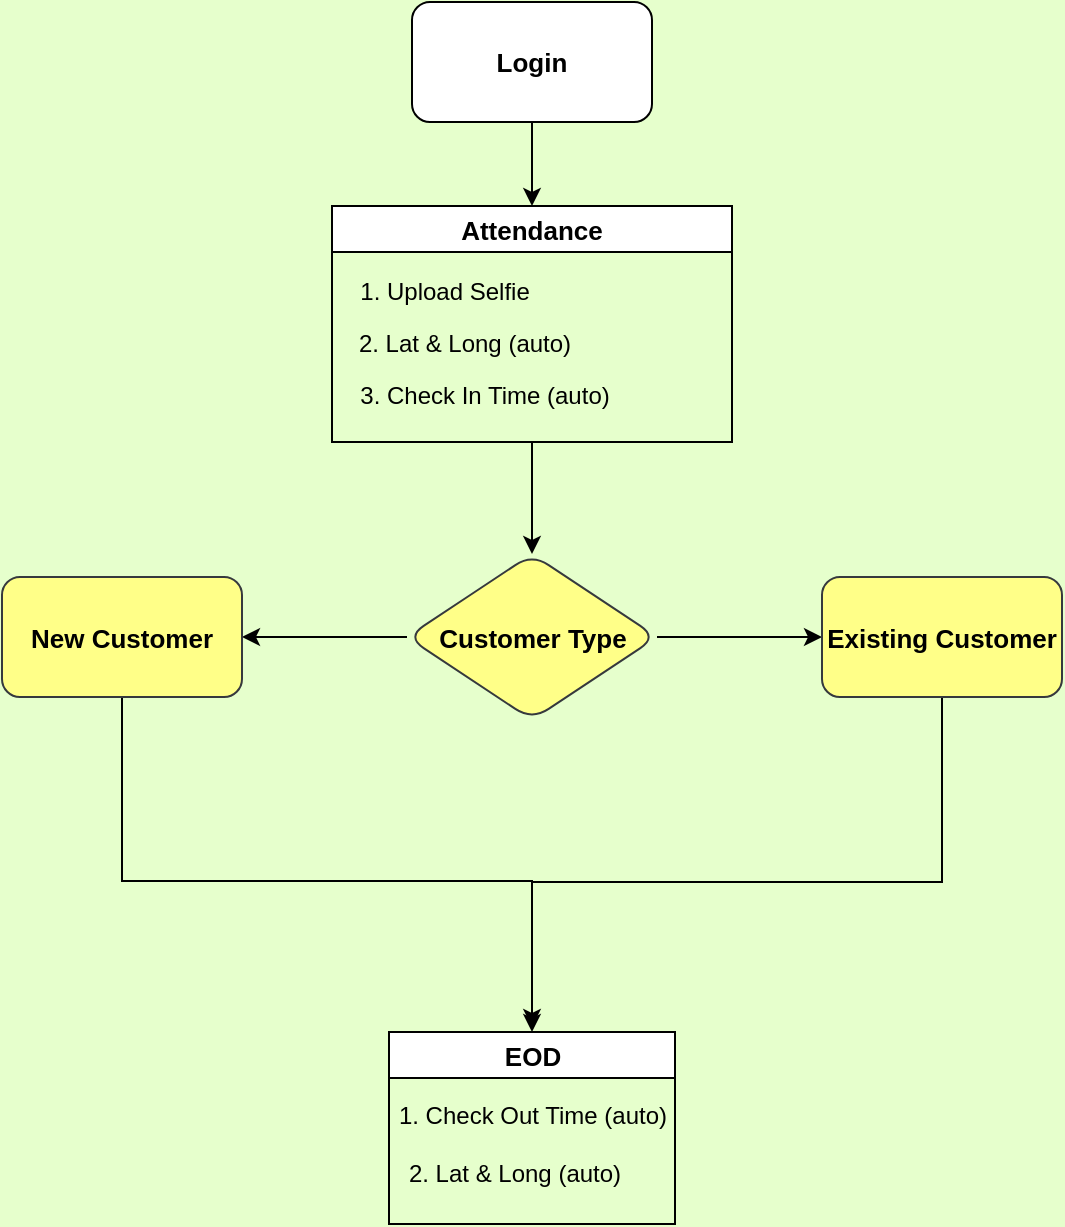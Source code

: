 <mxfile version="26.2.14" pages="3">
  <diagram id="T2AqPi9ZL-3uFZacYEfg" name="Home page">
    <mxGraphModel dx="2350" dy="1696" grid="0" gridSize="10" guides="1" tooltips="1" connect="1" arrows="1" fold="1" page="1" pageScale="1" pageWidth="850" pageHeight="1100" background="light-dark(#E6FFCC,#121212)" math="0" shadow="0">
      <root>
        <mxCell id="0" />
        <mxCell id="1" parent="0" />
        <mxCell id="IMaWT1nKPYmOKtTnJCtE-3" style="edgeStyle=orthogonalEdgeStyle;rounded=0;orthogonalLoop=1;jettySize=auto;html=1;" parent="1" source="vIOlshqXKkaAOKbywXB5-6" target="IMaWT1nKPYmOKtTnJCtE-2" edge="1">
          <mxGeometry relative="1" as="geometry" />
        </mxCell>
        <mxCell id="vIOlshqXKkaAOKbywXB5-6" value="Login" style="rounded=1;whiteSpace=wrap;html=1;fontSize=13;fontStyle=1;" parent="1" vertex="1">
          <mxGeometry x="-365" y="-637" width="120" height="60" as="geometry" />
        </mxCell>
        <mxCell id="IMaWT1nKPYmOKtTnJCtE-9" value="" style="edgeStyle=orthogonalEdgeStyle;rounded=0;orthogonalLoop=1;jettySize=auto;html=1;" parent="1" source="QWnlur_puMoGlZaNYbP0-1" target="IMaWT1nKPYmOKtTnJCtE-8" edge="1">
          <mxGeometry relative="1" as="geometry" />
        </mxCell>
        <mxCell id="IMaWT1nKPYmOKtTnJCtE-11" value="" style="edgeStyle=orthogonalEdgeStyle;rounded=0;orthogonalLoop=1;jettySize=auto;html=1;" parent="1" source="QWnlur_puMoGlZaNYbP0-1" target="IMaWT1nKPYmOKtTnJCtE-10" edge="1">
          <mxGeometry relative="1" as="geometry" />
        </mxCell>
        <mxCell id="QWnlur_puMoGlZaNYbP0-1" value="Customer Type" style="rhombus;whiteSpace=wrap;html=1;rounded=1;fontSize=13;fontStyle=1;fillColor=#ffff88;strokeColor=#36393d;" parent="1" vertex="1">
          <mxGeometry x="-367.5" y="-361" width="125" height="83" as="geometry" />
        </mxCell>
        <mxCell id="IMaWT1nKPYmOKtTnJCtE-7" style="edgeStyle=orthogonalEdgeStyle;rounded=0;orthogonalLoop=1;jettySize=auto;html=1;entryX=0.5;entryY=0;entryDx=0;entryDy=0;" parent="1" source="IMaWT1nKPYmOKtTnJCtE-2" target="QWnlur_puMoGlZaNYbP0-1" edge="1">
          <mxGeometry relative="1" as="geometry" />
        </mxCell>
        <mxCell id="IMaWT1nKPYmOKtTnJCtE-2" value="&lt;span style=&quot;font-size: 13px;&quot;&gt;Attendance&lt;/span&gt;" style="swimlane;whiteSpace=wrap;html=1;" parent="1" vertex="1">
          <mxGeometry x="-405" y="-535" width="200" height="118" as="geometry" />
        </mxCell>
        <mxCell id="IMaWT1nKPYmOKtTnJCtE-4" value="1. Upload Selfie" style="text;html=1;align=center;verticalAlign=middle;resizable=0;points=[];autosize=1;strokeColor=none;fillColor=none;" parent="IMaWT1nKPYmOKtTnJCtE-2" vertex="1">
          <mxGeometry x="4" y="30" width="103" height="26" as="geometry" />
        </mxCell>
        <mxCell id="IMaWT1nKPYmOKtTnJCtE-5" value="2. Lat &amp;amp; Long (auto)" style="text;html=1;align=center;verticalAlign=middle;resizable=0;points=[];autosize=1;strokeColor=none;fillColor=none;" parent="IMaWT1nKPYmOKtTnJCtE-2" vertex="1">
          <mxGeometry x="4" y="56" width="124" height="26" as="geometry" />
        </mxCell>
        <mxCell id="IMaWT1nKPYmOKtTnJCtE-6" value="3. Check In Time (auto)" style="text;html=1;align=center;verticalAlign=middle;resizable=0;points=[];autosize=1;strokeColor=none;fillColor=none;" parent="IMaWT1nKPYmOKtTnJCtE-2" vertex="1">
          <mxGeometry x="4" y="82" width="143" height="26" as="geometry" />
        </mxCell>
        <mxCell id="IMaWT1nKPYmOKtTnJCtE-18" style="edgeStyle=orthogonalEdgeStyle;rounded=0;orthogonalLoop=1;jettySize=auto;html=1;entryX=0.5;entryY=0;entryDx=0;entryDy=0;" parent="1" edge="1">
          <mxGeometry relative="1" as="geometry">
            <mxPoint x="-510" y="-292" as="sourcePoint" />
            <mxPoint x="-305" y="-124.5" as="targetPoint" />
            <Array as="points">
              <mxPoint x="-510" y="-197.5" />
              <mxPoint x="-305" y="-197.5" />
            </Array>
          </mxGeometry>
        </mxCell>
        <mxCell id="IMaWT1nKPYmOKtTnJCtE-8" value="New Customer" style="whiteSpace=wrap;html=1;fontSize=13;fillColor=#ffff88;strokeColor=#36393d;rounded=1;fontStyle=1;" parent="1" vertex="1">
          <mxGeometry x="-570" y="-349.5" width="120" height="60" as="geometry" />
        </mxCell>
        <mxCell id="IMaWT1nKPYmOKtTnJCtE-19" style="edgeStyle=orthogonalEdgeStyle;rounded=0;orthogonalLoop=1;jettySize=auto;html=1;entryX=0.5;entryY=0;entryDx=0;entryDy=0;" parent="1" source="IMaWT1nKPYmOKtTnJCtE-10" target="IMaWT1nKPYmOKtTnJCtE-14" edge="1">
          <mxGeometry relative="1" as="geometry">
            <Array as="points">
              <mxPoint x="-100" y="-197" />
              <mxPoint x="-305" y="-197" />
            </Array>
          </mxGeometry>
        </mxCell>
        <mxCell id="IMaWT1nKPYmOKtTnJCtE-10" value="Existing Customer" style="whiteSpace=wrap;html=1;fontSize=13;fillColor=#ffff88;strokeColor=#36393d;rounded=1;fontStyle=1;" parent="1" vertex="1">
          <mxGeometry x="-160" y="-349.5" width="120" height="60" as="geometry" />
        </mxCell>
        <mxCell id="IMaWT1nKPYmOKtTnJCtE-14" value="&lt;span style=&quot;font-size: 13px;&quot;&gt;EOD&lt;/span&gt;" style="swimlane;whiteSpace=wrap;html=1;" parent="1" vertex="1">
          <mxGeometry x="-376.5" y="-122" width="143" height="96" as="geometry" />
        </mxCell>
        <mxCell id="IMaWT1nKPYmOKtTnJCtE-15" value="1. Check Out Time (auto)" style="text;html=1;align=center;verticalAlign=middle;resizable=0;points=[];autosize=1;strokeColor=none;fillColor=none;" parent="IMaWT1nKPYmOKtTnJCtE-14" vertex="1">
          <mxGeometry x="-4.5" y="29" width="152" height="26" as="geometry" />
        </mxCell>
        <mxCell id="IMaWT1nKPYmOKtTnJCtE-16" value="2. Lat &amp;amp; Long (auto)" style="text;html=1;align=center;verticalAlign=middle;resizable=0;points=[];autosize=1;strokeColor=none;fillColor=none;" parent="IMaWT1nKPYmOKtTnJCtE-14" vertex="1">
          <mxGeometry y="58" width="124" height="26" as="geometry" />
        </mxCell>
      </root>
    </mxGraphModel>
  </diagram>
  <diagram id="WXS64ETf3B4-_0ysoJuJ" name="New Customer">
    <mxGraphModel dx="2606" dy="1589" grid="0" gridSize="10" guides="1" tooltips="1" connect="1" arrows="1" fold="1" page="1" pageScale="1" pageWidth="850" pageHeight="1100" background="#E6FFCC" math="0" shadow="0">
      <root>
        <mxCell id="0" />
        <mxCell id="1" parent="0" />
        <mxCell id="OilWvJzNs95kaDJbQTOB-12" style="edgeStyle=orthogonalEdgeStyle;rounded=0;orthogonalLoop=1;jettySize=auto;html=1;" parent="1" source="1S0NQLa2UAlokzyDnDi8-3" target="OilWvJzNs95kaDJbQTOB-5" edge="1">
          <mxGeometry relative="1" as="geometry">
            <Array as="points">
              <mxPoint x="-674" y="-287" />
              <mxPoint x="-809" y="-287" />
            </Array>
          </mxGeometry>
        </mxCell>
        <mxCell id="OilWvJzNs95kaDJbQTOB-13" style="edgeStyle=orthogonalEdgeStyle;rounded=0;orthogonalLoop=1;jettySize=auto;html=1;entryX=0.5;entryY=0;entryDx=0;entryDy=0;" parent="1" source="1S0NQLa2UAlokzyDnDi8-3" target="OilWvJzNs95kaDJbQTOB-1" edge="1">
          <mxGeometry relative="1" as="geometry">
            <Array as="points">
              <mxPoint x="-674" y="-288" />
              <mxPoint x="-554" y="-288" />
            </Array>
          </mxGeometry>
        </mxCell>
        <mxCell id="1S0NQLa2UAlokzyDnDi8-3" value="New Customer" style="whiteSpace=wrap;html=1;rounded=1;fontSize=13;fontStyle=1;" parent="1" vertex="1">
          <mxGeometry x="-734" y="-382" width="120" height="60" as="geometry" />
        </mxCell>
        <mxCell id="1S0NQLa2UAlokzyDnDi8-4" value="" style="edgeStyle=none;curved=1;rounded=0;orthogonalLoop=1;jettySize=auto;html=1;fontSize=13;startSize=8;endSize=8;fontStyle=1;" parent="1" source="1S0NQLa2UAlokzyDnDi8-6" target="1S0NQLa2UAlokzyDnDi8-8" edge="1">
          <mxGeometry relative="1" as="geometry" />
        </mxCell>
        <mxCell id="1S0NQLa2UAlokzyDnDi8-5" value="" style="edgeStyle=none;curved=1;rounded=0;orthogonalLoop=1;jettySize=auto;html=1;fontSize=13;startSize=8;endSize=8;fontStyle=1;entryX=0;entryY=0.5;entryDx=0;entryDy=0;" parent="1" source="1S0NQLa2UAlokzyDnDi8-6" target="1S0NQLa2UAlokzyDnDi8-9" edge="1">
          <mxGeometry relative="1" as="geometry">
            <mxPoint x="-545.53" y="1948.788" as="sourcePoint" />
            <mxPoint x="-474.98" y="1947.22" as="targetPoint" />
          </mxGeometry>
        </mxCell>
        <mxCell id="1S0NQLa2UAlokzyDnDi8-6" value="Customer SupplyType" style="rhombus;whiteSpace=wrap;html=1;rounded=1;fontSize=13;fontStyle=1;fillColor=#ffff88;strokeColor=#36393d;" parent="1" vertex="1">
          <mxGeometry x="-675" y="1887" width="132" height="122" as="geometry" />
        </mxCell>
        <mxCell id="xGblGUss3XViS_m_a_8e-2" style="edgeStyle=orthogonalEdgeStyle;rounded=0;orthogonalLoop=1;jettySize=auto;html=1;" parent="1" source="1S0NQLa2UAlokzyDnDi8-8" target="1S0NQLa2UAlokzyDnDi8-17" edge="1">
          <mxGeometry relative="1" as="geometry">
            <Array as="points">
              <mxPoint x="-611.75" y="2152" />
              <mxPoint x="-509.75" y="2152" />
            </Array>
          </mxGeometry>
        </mxCell>
        <mxCell id="1S0NQLa2UAlokzyDnDi8-8" value="Direct" style="whiteSpace=wrap;html=1;rounded=1;fontSize=13;fontStyle=1;" parent="1" vertex="1">
          <mxGeometry x="-669" y="2053" width="120" height="60" as="geometry" />
        </mxCell>
        <mxCell id="1S0NQLa2UAlokzyDnDi8-9" value="Indirect" style="whiteSpace=wrap;html=1;rounded=1;fontSize=13;fontStyle=1;" parent="1" vertex="1">
          <mxGeometry x="-470.25" y="1918" width="120" height="60" as="geometry" />
        </mxCell>
        <mxCell id="xGblGUss3XViS_m_a_8e-1" style="edgeStyle=orthogonalEdgeStyle;rounded=0;orthogonalLoop=1;jettySize=auto;html=1;entryX=0.5;entryY=0;entryDx=0;entryDy=0;" parent="1" source="1S0NQLa2UAlokzyDnDi8-11" target="1S0NQLa2UAlokzyDnDi8-17" edge="1">
          <mxGeometry relative="1" as="geometry" />
        </mxCell>
        <mxCell id="1S0NQLa2UAlokzyDnDi8-11" value="DB Name as dropdown with all the active DB Name.( There can be multiple DB for same customer)" style="whiteSpace=wrap;html=1;rounded=1;fontSize=13;fontStyle=1;" parent="1" vertex="1">
          <mxGeometry x="-479.25" y="2010" width="120" height="118" as="geometry" />
        </mxCell>
        <mxCell id="1S0NQLa2UAlokzyDnDi8-14" value="" style="edgeStyle=none;curved=1;rounded=0;orthogonalLoop=1;jettySize=auto;html=1;fontSize=13;startSize=8;endSize=8;fontStyle=1;entryX=0.508;entryY=0.061;entryDx=0;entryDy=0;entryPerimeter=0;" parent="1" source="1S0NQLa2UAlokzyDnDi8-15" target="1S0NQLa2UAlokzyDnDi8-6" edge="1">
          <mxGeometry relative="1" as="geometry">
            <mxPoint x="-608" y="1884" as="targetPoint" />
          </mxGeometry>
        </mxCell>
        <mxCell id="1S0NQLa2UAlokzyDnDi8-15" value="Meeting Remarks" style="whiteSpace=wrap;html=1;fontSize=13;fontStyle=1;fillColor=#ffff88;strokeColor=#36393d;" parent="1" vertex="1">
          <mxGeometry x="-668" y="1744" width="120" height="60" as="geometry" />
        </mxCell>
        <mxCell id="nnZ5M6YsHCKmXK3Snx6d-10" value="" style="edgeStyle=orthogonalEdgeStyle;rounded=0;orthogonalLoop=1;jettySize=auto;html=1;" edge="1" parent="1" source="1S0NQLa2UAlokzyDnDi8-17" target="nnZ5M6YsHCKmXK3Snx6d-9">
          <mxGeometry relative="1" as="geometry" />
        </mxCell>
        <mxCell id="1S0NQLa2UAlokzyDnDi8-17" value="Upload Outlet Image&amp;nbsp;" style="whiteSpace=wrap;html=1;fontSize=13;fontStyle=1;fillColor=#ffff88;strokeColor=#36393d;" parent="1" vertex="1">
          <mxGeometry x="-570.25" y="2178" width="120" height="60" as="geometry" />
        </mxCell>
        <mxCell id="x2Leia2iMp1AZVXVw9TZ-2" value="" style="edgeStyle=orthogonalEdgeStyle;rounded=0;orthogonalLoop=1;jettySize=auto;html=1;" parent="1" source="1S0NQLa2UAlokzyDnDi8-18" target="x2Leia2iMp1AZVXVw9TZ-1" edge="1">
          <mxGeometry relative="1" as="geometry" />
        </mxCell>
        <mxCell id="1S0NQLa2UAlokzyDnDi8-18" value="Customer Database" style="shape=process;whiteSpace=wrap;html=1;backgroundOutline=1;fontSize=13;fontStyle=1;" parent="1" vertex="1">
          <mxGeometry x="-661" y="2586" width="120" height="60" as="geometry" />
        </mxCell>
        <mxCell id="1S0NQLa2UAlokzyDnDi8-20" value="&lt;span style=&quot;font-size: 13px; font-weight: 700;&quot;&gt;Business Potential&lt;/span&gt;" style="rounded=1;whiteSpace=wrap;html=1;fillColor=#ffff88;strokeColor=#36393d;" parent="1" vertex="1">
          <mxGeometry x="-678" y="1089" width="120" height="60" as="geometry" />
        </mxCell>
        <mxCell id="1S0NQLa2UAlokzyDnDi8-28" value="Connected Person Details" style="swimlane;whiteSpace=wrap;html=1;startSize=23;" parent="1" vertex="1">
          <mxGeometry x="-795" y="248" width="242" height="140" as="geometry" />
        </mxCell>
        <mxCell id="1S0NQLa2UAlokzyDnDi8-29" value="1. Connected Person Designation" style="text;html=1;align=center;verticalAlign=middle;resizable=0;points=[];autosize=1;strokeColor=none;fillColor=none;fontSize=14;" parent="1S0NQLa2UAlokzyDnDi8-28" vertex="1">
          <mxGeometry x="6.5" y="26.5" width="227" height="29" as="geometry" />
        </mxCell>
        <mxCell id="1S0NQLa2UAlokzyDnDi8-30" value="4. Connected Person Email Id" style="text;html=1;align=center;verticalAlign=middle;resizable=0;points=[];autosize=1;strokeColor=none;fillColor=none;fontSize=14;" parent="1S0NQLa2UAlokzyDnDi8-28" vertex="1">
          <mxGeometry x="6.5" y="111" width="204" height="29" as="geometry" />
        </mxCell>
        <mxCell id="1S0NQLa2UAlokzyDnDi8-31" value="3. Connected Person Ph no" style="text;html=1;align=center;verticalAlign=middle;resizable=0;points=[];autosize=1;strokeColor=none;fillColor=none;fontSize=14;" parent="1S0NQLa2UAlokzyDnDi8-28" vertex="1">
          <mxGeometry x="7" y="85" width="190" height="29" as="geometry" />
        </mxCell>
        <mxCell id="1S0NQLa2UAlokzyDnDi8-32" value="2. Connected Person Name" style="text;html=1;align=center;verticalAlign=middle;resizable=0;points=[];autosize=1;strokeColor=none;fillColor=none;fontSize=14;" parent="1S0NQLa2UAlokzyDnDi8-28" vertex="1">
          <mxGeometry x="6.5" y="56" width="191" height="29" as="geometry" />
        </mxCell>
        <mxCell id="PbWZUBzR2lbH5cVV7PJQ-7" value="" style="edgeStyle=orthogonalEdgeStyle;rounded=0;orthogonalLoop=1;jettySize=auto;html=1;" parent="1" source="1S0NQLa2UAlokzyDnDi8-33" target="PbWZUBzR2lbH5cVV7PJQ-6" edge="1">
          <mxGeometry relative="1" as="geometry" />
        </mxCell>
        <mxCell id="1S0NQLa2UAlokzyDnDi8-33" value="Oil Potential" style="swimlane;whiteSpace=wrap;html=1;startSize=23;fillColor=#ffff88;strokeColor=#36393d;fontSize=14;" parent="1" vertex="1">
          <mxGeometry x="-757" y="1227" width="257" height="102" as="geometry" />
        </mxCell>
        <mxCell id="1S0NQLa2UAlokzyDnDi8-12" style="edgeStyle=none;curved=1;rounded=0;orthogonalLoop=1;jettySize=auto;html=1;entryX=0.998;entryY=0.62;entryDx=0;entryDy=0;entryPerimeter=0;fontSize=14;startSize=8;endSize=8;fontStyle=1;" parent="1S0NQLa2UAlokzyDnDi8-33" edge="1">
          <mxGeometry relative="1" as="geometry">
            <mxPoint x="77.5" y="55.229" as="sourcePoint" />
            <mxPoint x="77.26" y="55.2" as="targetPoint" />
          </mxGeometry>
        </mxCell>
        <mxCell id="1S0NQLa2UAlokzyDnDi8-34" value="1. Packed Oil" style="text;html=1;align=center;verticalAlign=middle;resizable=0;points=[];autosize=1;strokeColor=none;fillColor=none;fontSize=14;" parent="1S0NQLa2UAlokzyDnDi8-33" vertex="1">
          <mxGeometry y="34.5" width="101" height="29" as="geometry" />
        </mxCell>
        <mxCell id="1S0NQLa2UAlokzyDnDi8-35" value="2. Loose Oil" style="text;html=1;align=center;verticalAlign=middle;resizable=0;points=[];autosize=1;strokeColor=none;fillColor=none;fontSize=14;" parent="1S0NQLa2UAlokzyDnDi8-33" vertex="1">
          <mxGeometry x="4" y="66" width="93" height="29" as="geometry" />
        </mxCell>
        <mxCell id="PbWZUBzR2lbH5cVV7PJQ-10" value="" style="edgeStyle=orthogonalEdgeStyle;rounded=0;orthogonalLoop=1;jettySize=auto;html=1;" parent="1" source="1S0NQLa2UAlokzyDnDi8-36" target="PbWZUBzR2lbH5cVV7PJQ-9" edge="1">
          <mxGeometry relative="1" as="geometry" />
        </mxCell>
        <mxCell id="1S0NQLa2UAlokzyDnDi8-36" value="Food Potential&amp;nbsp;" style="swimlane;whiteSpace=wrap;html=1;startSize=23;fillColor=#ffff88;strokeColor=#36393d;fontSize=14;" parent="1" vertex="1">
          <mxGeometry x="-717" y="1464" width="196" height="173" as="geometry" />
        </mxCell>
        <mxCell id="1S0NQLa2UAlokzyDnDi8-37" value="1. powder spices" style="text;html=1;align=center;verticalAlign=middle;resizable=0;points=[];autosize=1;strokeColor=none;fillColor=none;fontSize=14;" parent="1S0NQLa2UAlokzyDnDi8-36" vertex="1">
          <mxGeometry x="4" y="30" width="123" height="29" as="geometry" />
        </mxCell>
        <mxCell id="1S0NQLa2UAlokzyDnDi8-39" value="2. Whole Spice" style="text;html=1;align=center;verticalAlign=middle;resizable=0;points=[];autosize=1;strokeColor=none;fillColor=none;fontSize=14;" parent="1S0NQLa2UAlokzyDnDi8-36" vertex="1">
          <mxGeometry x="4" y="59" width="112" height="29" as="geometry" />
        </mxCell>
        <mxCell id="1S0NQLa2UAlokzyDnDi8-40" value="&lt;span style=&quot;background-color: transparent; color: light-dark(rgb(0, 0, 0), rgb(255, 255, 255));&quot;&gt;3. Soya Chunk&lt;/span&gt;" style="text;html=1;align=center;verticalAlign=middle;resizable=0;points=[];autosize=1;strokeColor=none;fillColor=none;fontSize=14;" parent="1S0NQLa2UAlokzyDnDi8-36" vertex="1">
          <mxGeometry x="4" y="84" width="110" height="29" as="geometry" />
        </mxCell>
        <mxCell id="1S0NQLa2UAlokzyDnDi8-41" value="&lt;span style=&quot;background-color: transparent; color: light-dark(rgb(0, 0, 0), rgb(255, 255, 255));&quot;&gt;5. Others 2&lt;/span&gt;" style="text;html=1;align=center;verticalAlign=middle;resizable=0;points=[];autosize=1;strokeColor=none;fillColor=none;fontSize=14;" parent="1S0NQLa2UAlokzyDnDi8-36" vertex="1">
          <mxGeometry x="4" y="138" width="87" height="29" as="geometry" />
        </mxCell>
        <mxCell id="1S0NQLa2UAlokzyDnDi8-42" value="&lt;span style=&quot;background-color: transparent; color: light-dark(rgb(0, 0, 0), rgb(255, 255, 255));&quot;&gt;4. Others 1&lt;/span&gt;" style="text;html=1;align=center;verticalAlign=middle;resizable=0;points=[];autosize=1;strokeColor=none;fillColor=none;fontSize=14;" parent="1S0NQLa2UAlokzyDnDi8-36" vertex="1">
          <mxGeometry x="4" y="113" width="87" height="29" as="geometry" />
        </mxCell>
        <mxCell id="1S0NQLa2UAlokzyDnDi8-43" style="edgeStyle=orthogonalEdgeStyle;rounded=0;orthogonalLoop=1;jettySize=auto;html=1;entryX=0.413;entryY=0.01;entryDx=0;entryDy=0;entryPerimeter=0;" parent="1" source="1S0NQLa2UAlokzyDnDi8-36" target="1S0NQLa2UAlokzyDnDi8-15" edge="1">
          <mxGeometry relative="1" as="geometry" />
        </mxCell>
        <mxCell id="VmOc3uy6X0T5E-D0QS20-23" style="edgeStyle=orthogonalEdgeStyle;rounded=0;orthogonalLoop=1;jettySize=auto;html=1;" parent="1" source="1S0NQLa2UAlokzyDnDi8-50" target="1S0NQLa2UAlokzyDnDi8-20" edge="1">
          <mxGeometry relative="1" as="geometry" />
        </mxCell>
        <mxCell id="1S0NQLa2UAlokzyDnDi8-50" value="Horeca" style="swimlane;whiteSpace=wrap;html=1;fillColor=#ffff88;strokeColor=#36393d;fontStyle=1" parent="1" vertex="1">
          <mxGeometry x="-1072" y="1054" width="194" height="269" as="geometry">
            <mxRectangle x="-982" y="861.5" width="74" height="26" as="alternateBounds" />
          </mxGeometry>
        </mxCell>
        <mxCell id="1S0NQLa2UAlokzyDnDi8-51" value="&lt;div style=&quot;text-align: left;&quot;&gt;&lt;span style=&quot;background-color: transparent; color: light-dark(rgb(0, 0, 0), rgb(255, 255, 255));&quot;&gt;1. Hotel&lt;/span&gt;&lt;/div&gt;&lt;div&gt;&lt;font style=&quot;font-size: 11px;&quot;&gt;(Star Hotel,other hotel, gust house)&lt;/font&gt;&lt;/div&gt;" style="text;html=1;align=center;verticalAlign=middle;resizable=0;points=[];autosize=1;strokeColor=none;fillColor=none;fontSize=14;fontStyle=0" parent="1S0NQLa2UAlokzyDnDi8-50" vertex="1">
          <mxGeometry x="5" y="28" width="189" height="46" as="geometry" />
        </mxCell>
        <mxCell id="1S0NQLa2UAlokzyDnDi8-53" value="3. Catering&lt;div&gt;(caterers,ngo,banquets)&lt;/div&gt;" style="text;html=1;align=left;verticalAlign=middle;resizable=0;points=[];autosize=1;strokeColor=none;fillColor=none;fontSize=14;fontStyle=0" parent="1S0NQLa2UAlokzyDnDi8-50" vertex="1">
          <mxGeometry x="5" y="127" width="167" height="46" as="geometry" />
        </mxCell>
        <mxCell id="1S0NQLa2UAlokzyDnDi8-54" value="2. Restaurant&lt;div&gt;&lt;font style=&quot;font-size: 11px;&quot;&gt;(Table Service - fine dine,Club)&lt;/font&gt;&lt;/div&gt;" style="text;html=1;align=left;verticalAlign=middle;resizable=0;points=[];autosize=1;strokeColor=none;fillColor=none;fontSize=14;fontStyle=0" parent="1S0NQLa2UAlokzyDnDi8-50" vertex="1">
          <mxGeometry x="5" y="81" width="168" height="46" as="geometry" />
        </mxCell>
        <mxCell id="1S0NQLa2UAlokzyDnDi8-57" value="4. Self Serve Eatery&lt;div&gt;&lt;font style=&quot;font-size: 11px;&quot;&gt;(Cafe,QSR,Bakery)&lt;/font&gt;&lt;/div&gt;" style="text;html=1;align=left;verticalAlign=middle;resizable=0;points=[];autosize=1;strokeColor=none;fillColor=none;fontSize=14;fontStyle=0" parent="1S0NQLa2UAlokzyDnDi8-50" vertex="1">
          <mxGeometry x="5" y="173" width="143" height="46" as="geometry" />
        </mxCell>
        <mxCell id="1S0NQLa2UAlokzyDnDi8-59" value="5. Others&lt;div&gt;&lt;font style=&quot;font-size: 12px;&quot;&gt;(Free Text)&lt;/font&gt;&lt;/div&gt;" style="text;html=1;align=left;verticalAlign=middle;resizable=0;points=[];autosize=1;strokeColor=none;fillColor=none;fontSize=14;fontStyle=0" parent="1S0NQLa2UAlokzyDnDi8-50" vertex="1">
          <mxGeometry x="5" y="222" width="76" height="46" as="geometry" />
        </mxCell>
        <mxCell id="1S0NQLa2UAlokzyDnDi8-62" value="&lt;h1 style=&quot;margin-top: 0px;&quot;&gt;Customer Name&amp;nbsp;&lt;/h1&gt;&lt;p&gt;&lt;span style=&quot;text-align: center;&quot;&gt;Based on user input for city, area, it should suggest customers in that area from Customer Master Data.&lt;/span&gt;&lt;/p&gt;" style="text;html=1;whiteSpace=wrap;overflow=hidden;rounded=0;fillColor=#ffcc99;strokeColor=#36393d;" parent="1" vertex="1">
          <mxGeometry x="-1046" y="-35" width="196" height="104" as="geometry" />
        </mxCell>
        <mxCell id="VmOc3uy6X0T5E-D0QS20-8" value="" style="edgeStyle=orthogonalEdgeStyle;rounded=0;orthogonalLoop=1;jettySize=auto;html=1;" parent="1" source="1S0NQLa2UAlokzyDnDi8-65" target="VmOc3uy6X0T5E-D0QS20-7" edge="1">
          <mxGeometry relative="1" as="geometry" />
        </mxCell>
        <mxCell id="VmOc3uy6X0T5E-D0QS20-10" value="" style="edgeStyle=orthogonalEdgeStyle;rounded=0;orthogonalLoop=1;jettySize=auto;html=1;" parent="1" source="1S0NQLa2UAlokzyDnDi8-65" target="VmOc3uy6X0T5E-D0QS20-9" edge="1">
          <mxGeometry relative="1" as="geometry" />
        </mxCell>
        <mxCell id="VmOc3uy6X0T5E-D0QS20-15" style="edgeStyle=orthogonalEdgeStyle;rounded=0;orthogonalLoop=1;jettySize=auto;html=1;entryX=0.5;entryY=0;entryDx=0;entryDy=0;" parent="1" source="1S0NQLa2UAlokzyDnDi8-65" target="VmOc3uy6X0T5E-D0QS20-14" edge="1">
          <mxGeometry relative="1" as="geometry" />
        </mxCell>
        <mxCell id="H3qOKO9fkg977SjyelO6-3" value="" style="edgeStyle=orthogonalEdgeStyle;rounded=0;orthogonalLoop=1;jettySize=auto;html=1;" edge="1" parent="1" source="1S0NQLa2UAlokzyDnDi8-65" target="H3qOKO9fkg977SjyelO6-2">
          <mxGeometry relative="1" as="geometry" />
        </mxCell>
        <mxCell id="1S0NQLa2UAlokzyDnDi8-65" value="National /Regional" style="whiteSpace=wrap;html=1;fontSize=13;fontStyle=1;fillColor=#ffff88;strokeColor=#36393d;" parent="1" vertex="1">
          <mxGeometry x="-717" y="671" width="120" height="60" as="geometry" />
        </mxCell>
        <mxCell id="1S0NQLa2UAlokzyDnDi8-66" style="edgeStyle=orthogonalEdgeStyle;rounded=0;orthogonalLoop=1;jettySize=auto;html=1;entryX=0.568;entryY=0.049;entryDx=0;entryDy=0;entryPerimeter=0;" parent="1" source="1S0NQLa2UAlokzyDnDi8-9" target="1S0NQLa2UAlokzyDnDi8-11" edge="1">
          <mxGeometry relative="1" as="geometry" />
        </mxCell>
        <mxCell id="H3qOKO9fkg977SjyelO6-6" value="" style="edgeStyle=orthogonalEdgeStyle;rounded=0;orthogonalLoop=1;jettySize=auto;html=1;" edge="1" parent="1" source="VmOc3uy6X0T5E-D0QS20-7" target="H3qOKO9fkg977SjyelO6-5">
          <mxGeometry relative="1" as="geometry" />
        </mxCell>
        <mxCell id="H3qOKO9fkg977SjyelO6-7" value="" style="edgeStyle=orthogonalEdgeStyle;rounded=0;orthogonalLoop=1;jettySize=auto;html=1;" edge="1" parent="1" source="VmOc3uy6X0T5E-D0QS20-7" target="H3qOKO9fkg977SjyelO6-5">
          <mxGeometry relative="1" as="geometry" />
        </mxCell>
        <mxCell id="H3qOKO9fkg977SjyelO6-10" value="" style="edgeStyle=orthogonalEdgeStyle;rounded=0;orthogonalLoop=1;jettySize=auto;html=1;" edge="1" parent="1" source="VmOc3uy6X0T5E-D0QS20-7" target="H3qOKO9fkg977SjyelO6-9">
          <mxGeometry relative="1" as="geometry" />
        </mxCell>
        <mxCell id="VmOc3uy6X0T5E-D0QS20-7" value="Offline Horeca" style="whiteSpace=wrap;html=1;fontSize=13;fontStyle=1;fillColor=#ffff88;strokeColor=#36393d;" parent="1" vertex="1">
          <mxGeometry x="-939" y="802" width="120" height="60" as="geometry" />
        </mxCell>
        <mxCell id="VmOc3uy6X0T5E-D0QS20-9" value="Online Market Place" style="whiteSpace=wrap;html=1;fontSize=13;fontStyle=1;fillColor=#ffff88;strokeColor=#36393d;" parent="1" vertex="1">
          <mxGeometry x="-717" y="801" width="120" height="61" as="geometry" />
        </mxCell>
        <mxCell id="VmOc3uy6X0T5E-D0QS20-30" style="edgeStyle=orthogonalEdgeStyle;rounded=0;orthogonalLoop=1;jettySize=auto;html=1;entryX=1;entryY=0.5;entryDx=0;entryDy=0;" parent="1" source="VmOc3uy6X0T5E-D0QS20-14" target="1S0NQLa2UAlokzyDnDi8-20" edge="1">
          <mxGeometry relative="1" as="geometry">
            <mxPoint x="-488" y="1118.0" as="targetPoint" />
            <Array as="points">
              <mxPoint x="-479" y="1119" />
            </Array>
          </mxGeometry>
        </mxCell>
        <mxCell id="VmOc3uy6X0T5E-D0QS20-14" value="Institution" style="whiteSpace=wrap;html=1;fontSize=13;fontStyle=1;fillColor=#ffff88;strokeColor=#36393d;" parent="1" vertex="1">
          <mxGeometry x="-548" y="802" width="120" height="60" as="geometry" />
        </mxCell>
        <mxCell id="VmOc3uy6X0T5E-D0QS20-19" value="Upload Image of business Card" style="whiteSpace=wrap;html=1;fontSize=13;fontStyle=1;" parent="1" vertex="1">
          <mxGeometry x="-734" y="450" width="120" height="60" as="geometry" />
        </mxCell>
        <mxCell id="VmOc3uy6X0T5E-D0QS20-20" style="edgeStyle=orthogonalEdgeStyle;rounded=0;orthogonalLoop=1;jettySize=auto;html=1;entryX=0.4;entryY=0.03;entryDx=0;entryDy=0;entryPerimeter=0;" parent="1" source="1S0NQLa2UAlokzyDnDi8-30" target="VmOc3uy6X0T5E-D0QS20-19" edge="1">
          <mxGeometry relative="1" as="geometry" />
        </mxCell>
        <mxCell id="VmOc3uy6X0T5E-D0QS20-24" style="edgeStyle=orthogonalEdgeStyle;rounded=0;orthogonalLoop=1;jettySize=auto;html=1;entryX=0.175;entryY=0.023;entryDx=0;entryDy=0;entryPerimeter=0;" parent="1" source="VmOc3uy6X0T5E-D0QS20-9" target="1S0NQLa2UAlokzyDnDi8-20" edge="1">
          <mxGeometry relative="1" as="geometry" />
        </mxCell>
        <mxCell id="VmOc3uy6X0T5E-D0QS20-46" style="edgeStyle=orthogonalEdgeStyle;rounded=0;orthogonalLoop=1;jettySize=auto;html=1;entryX=0.544;entryY=0.004;entryDx=0;entryDy=0;entryPerimeter=0;" parent="1" source="1S0NQLa2UAlokzyDnDi8-20" target="1S0NQLa2UAlokzyDnDi8-33" edge="1">
          <mxGeometry relative="1" as="geometry" />
        </mxCell>
        <mxCell id="x2Leia2iMp1AZVXVw9TZ-1" value="Master Database" style="shape=process;whiteSpace=wrap;html=1;backgroundOutline=1;fontSize=13;fontStyle=1;" parent="1" vertex="1">
          <mxGeometry x="-580.5" y="2742" width="120" height="60" as="geometry" />
        </mxCell>
        <mxCell id="88wWupcGcE65-N3oC2f4-4" style="edgeStyle=orthogonalEdgeStyle;rounded=0;orthogonalLoop=1;jettySize=auto;html=1;entryX=0.5;entryY=0;entryDx=0;entryDy=0;" parent="1" source="88wWupcGcE65-N3oC2f4-1" target="x2Leia2iMp1AZVXVw9TZ-1" edge="1">
          <mxGeometry relative="1" as="geometry" />
        </mxCell>
        <mxCell id="88wWupcGcE65-N3oC2f4-1" value="Visit Database" style="shape=process;whiteSpace=wrap;html=1;backgroundOutline=1;fontSize=13;fontStyle=1;" parent="1" vertex="1">
          <mxGeometry x="-509" y="2586" width="120" height="60" as="geometry" />
        </mxCell>
        <mxCell id="Hw4MI4nWKhvo7rIEeBCG-4" style="edgeStyle=orthogonalEdgeStyle;rounded=0;orthogonalLoop=1;jettySize=auto;html=1;entryX=0.5;entryY=0;entryDx=0;entryDy=0;" parent="1" source="Hw4MI4nWKhvo7rIEeBCG-1" target="1S0NQLa2UAlokzyDnDi8-28" edge="1">
          <mxGeometry relative="1" as="geometry" />
        </mxCell>
        <mxCell id="OilWvJzNs95kaDJbQTOB-9" value="" style="edgeStyle=orthogonalEdgeStyle;rounded=0;orthogonalLoop=1;jettySize=auto;html=1;" parent="1" source="Hw4MI4nWKhvo7rIEeBCG-1" target="OilWvJzNs95kaDJbQTOB-8" edge="1">
          <mxGeometry relative="1" as="geometry" />
        </mxCell>
        <mxCell id="Hw4MI4nWKhvo7rIEeBCG-1" value="Customer Check In Time (auto)" style="whiteSpace=wrap;html=1;fillColor=#ffff88;strokeColor=#36393d;fontStyle=1;startSize=23;" parent="1" vertex="1">
          <mxGeometry x="-734" y="124" width="120" height="60" as="geometry" />
        </mxCell>
        <mxCell id="Hw4MI4nWKhvo7rIEeBCG-7" style="edgeStyle=orthogonalEdgeStyle;rounded=0;orthogonalLoop=1;jettySize=auto;html=1;" parent="1" source="Hw4MI4nWKhvo7rIEeBCG-5" target="1S0NQLa2UAlokzyDnDi8-18" edge="1">
          <mxGeometry relative="1" as="geometry" />
        </mxCell>
        <mxCell id="Hw4MI4nWKhvo7rIEeBCG-8" style="edgeStyle=orthogonalEdgeStyle;rounded=0;orthogonalLoop=1;jettySize=auto;html=1;entryX=0.5;entryY=0;entryDx=0;entryDy=0;" parent="1" source="Hw4MI4nWKhvo7rIEeBCG-5" target="88wWupcGcE65-N3oC2f4-1" edge="1">
          <mxGeometry relative="1" as="geometry" />
        </mxCell>
        <mxCell id="Hw4MI4nWKhvo7rIEeBCG-5" value="Customer Check Out Time(auto)" style="whiteSpace=wrap;html=1;fontSize=13;fontStyle=1;fillColor=#ffff88;strokeColor=#36393d;" parent="1" vertex="1">
          <mxGeometry x="-578.5" y="2421" width="120" height="60" as="geometry" />
        </mxCell>
        <mxCell id="PbWZUBzR2lbH5cVV7PJQ-6" value="After selecting Package Oil or Loose Oil, user should enter the Potential Variant and Volume." style="whiteSpace=wrap;html=1;fontSize=14;fillColor=#ffff88;strokeColor=#36393d;fontStyle=1;startSize=23;" parent="1" vertex="1">
          <mxGeometry x="-343" y="1185" width="120" height="187" as="geometry" />
        </mxCell>
        <mxCell id="PbWZUBzR2lbH5cVV7PJQ-8" style="edgeStyle=orthogonalEdgeStyle;rounded=0;orthogonalLoop=1;jettySize=auto;html=1;entryX=0.453;entryY=0.013;entryDx=0;entryDy=0;entryPerimeter=0;" parent="1" source="1S0NQLa2UAlokzyDnDi8-33" target="1S0NQLa2UAlokzyDnDi8-36" edge="1">
          <mxGeometry relative="1" as="geometry" />
        </mxCell>
        <mxCell id="PbWZUBzR2lbH5cVV7PJQ-9" value="Similarly, for selected product, enter amount in Rs/Month." style="whiteSpace=wrap;html=1;fontSize=14;fillColor=#ffff88;strokeColor=#36393d;fontStyle=1;startSize=23;" parent="1" vertex="1">
          <mxGeometry x="-403" y="1473" width="120" height="155" as="geometry" />
        </mxCell>
        <mxCell id="CkgVK6YurdmClzWJTOmE-1" value="IF the user does not have the necessary information, then they can skip it and update it in the next visit in the Existing Customer Form." style="shape=callout;whiteSpace=wrap;html=1;perimeter=calloutPerimeter;direction=south;" parent="1" vertex="1">
          <mxGeometry x="-558.5" y="264" width="251.5" height="120" as="geometry" />
        </mxCell>
        <mxCell id="CkgVK6YurdmClzWJTOmE-2" value="The User Can Skip It If they Do Not have Business Card(is it possible that system can automatically update the connected person details form the business card)" style="shape=callout;whiteSpace=wrap;html=1;perimeter=calloutPerimeter;direction=south;" parent="1" vertex="1">
          <mxGeometry x="-616" y="416" width="269" height="120" as="geometry" />
        </mxCell>
        <mxCell id="CkgVK6YurdmClzWJTOmE-3" value="It is Very Difficult to identify whether the customer is the primary or Secondary Customer on the first visit. So, it is important that the user Update The Customer Supply Type In The Existing Customer Section on the next visit." style="shape=callout;whiteSpace=wrap;html=1;perimeter=calloutPerimeter;direction=north;" parent="1" vertex="1">
          <mxGeometry x="-867.75" y="1869" width="191" height="164" as="geometry" />
        </mxCell>
        <mxCell id="OilWvJzNs95kaDJbQTOB-15" style="edgeStyle=orthogonalEdgeStyle;rounded=0;orthogonalLoop=1;jettySize=auto;html=1;entryX=0.5;entryY=0;entryDx=0;entryDy=0;" parent="1" source="OilWvJzNs95kaDJbQTOB-1" target="OilWvJzNs95kaDJbQTOB-8" edge="1">
          <mxGeometry relative="1" as="geometry" />
        </mxCell>
        <mxCell id="OilWvJzNs95kaDJbQTOB-1" value="location" style="swimlane;whiteSpace=wrap;html=1;fillColor=#ffff88;strokeColor=#36393d;" parent="1" vertex="1">
          <mxGeometry x="-654" y="-260" width="200" height="109" as="geometry" />
        </mxCell>
        <mxCell id="OilWvJzNs95kaDJbQTOB-2" value="2. Area" style="text;html=1;align=center;verticalAlign=middle;resizable=0;points=[];autosize=1;strokeColor=none;fillColor=none;fontSize=14;" parent="OilWvJzNs95kaDJbQTOB-1" vertex="1">
          <mxGeometry x="5" y="57" width="62" height="29" as="geometry" />
        </mxCell>
        <mxCell id="OilWvJzNs95kaDJbQTOB-3" value="3. Pin Code" style="text;html=1;align=center;verticalAlign=middle;resizable=0;points=[];autosize=1;strokeColor=none;fillColor=none;fontSize=14;" parent="OilWvJzNs95kaDJbQTOB-1" vertex="1">
          <mxGeometry x="3" y="80" width="91" height="29" as="geometry" />
        </mxCell>
        <mxCell id="OilWvJzNs95kaDJbQTOB-4" value="1. City" style="text;html=1;align=center;verticalAlign=middle;resizable=0;points=[];autosize=1;strokeColor=none;fillColor=none;fontSize=14;" parent="OilWvJzNs95kaDJbQTOB-1" vertex="1">
          <mxGeometry x="5" y="31" width="58" height="29" as="geometry" />
        </mxCell>
        <mxCell id="OilWvJzNs95kaDJbQTOB-14" style="edgeStyle=orthogonalEdgeStyle;rounded=0;orthogonalLoop=1;jettySize=auto;html=1;entryX=0.5;entryY=0;entryDx=0;entryDy=0;" parent="1" source="OilWvJzNs95kaDJbQTOB-5" target="OilWvJzNs95kaDJbQTOB-8" edge="1">
          <mxGeometry relative="1" as="geometry">
            <Array as="points">
              <mxPoint x="-809" y="-90" />
              <mxPoint x="-674" y="-90" />
            </Array>
          </mxGeometry>
        </mxCell>
        <mxCell id="OilWvJzNs95kaDJbQTOB-5" value="Geo Location (auto)" style="swimlane;whiteSpace=wrap;html=1;fillColor=#ffff88;strokeColor=#36393d;startSize=31;" parent="1" vertex="1">
          <mxGeometry x="-927" y="-256" width="236" height="101" as="geometry" />
        </mxCell>
        <mxCell id="OilWvJzNs95kaDJbQTOB-6" value="2. longitude" style="text;html=1;align=center;verticalAlign=middle;resizable=0;points=[];autosize=1;strokeColor=none;fillColor=none;fontSize=14;" parent="OilWvJzNs95kaDJbQTOB-5" vertex="1">
          <mxGeometry x="4" y="59" width="90" height="29" as="geometry" />
        </mxCell>
        <mxCell id="OilWvJzNs95kaDJbQTOB-7" value="1. latitude" style="text;html=1;align=center;verticalAlign=middle;resizable=0;points=[];autosize=1;strokeColor=none;fillColor=none;fontSize=14;" parent="OilWvJzNs95kaDJbQTOB-5" vertex="1">
          <mxGeometry x="4" y="28" width="79" height="29" as="geometry" />
        </mxCell>
        <mxCell id="OilWvJzNs95kaDJbQTOB-8" value="&lt;span style=&quot;font-size: 14px; font-weight: 400; text-wrap-mode: nowrap;&quot;&gt;Customer Name&lt;/span&gt;&lt;div style=&quot;font-size: 14px; font-weight: 400; text-wrap-mode: nowrap;&quot;&gt;&amp;nbsp;(drop down)&lt;/div&gt;" style="whiteSpace=wrap;html=1;fillColor=#ffff88;strokeColor=#36393d;fontStyle=1;startSize=23;" parent="1" vertex="1">
          <mxGeometry x="-734" y="-29" width="120" height="60" as="geometry" />
        </mxCell>
        <mxCell id="OilWvJzNs95kaDJbQTOB-16" style="edgeStyle=orthogonalEdgeStyle;rounded=0;orthogonalLoop=1;jettySize=auto;html=1;entryX=1.01;entryY=0.338;entryDx=0;entryDy=0;entryPerimeter=0;" parent="1" source="OilWvJzNs95kaDJbQTOB-8" target="1S0NQLa2UAlokzyDnDi8-62" edge="1">
          <mxGeometry relative="1" as="geometry" />
        </mxCell>
        <mxCell id="nnZ5M6YsHCKmXK3Snx6d-13" value="" style="edgeStyle=orthogonalEdgeStyle;rounded=0;orthogonalLoop=1;jettySize=auto;html=1;" edge="1" parent="1" source="nnZ5M6YsHCKmXK3Snx6d-9" target="nnZ5M6YsHCKmXK3Snx6d-12">
          <mxGeometry relative="1" as="geometry" />
        </mxCell>
        <mxCell id="nnZ5M6YsHCKmXK3Snx6d-9" value="Work with Someone" style="rhombus;whiteSpace=wrap;html=1;fontSize=13;fillColor=#dae8fc;strokeColor=#6c8ebf;fontStyle=1;" vertex="1" parent="1">
          <mxGeometry x="-558" y="2265" width="95" height="104" as="geometry" />
        </mxCell>
        <mxCell id="nnZ5M6YsHCKmXK3Snx6d-11" style="edgeStyle=orthogonalEdgeStyle;rounded=0;orthogonalLoop=1;jettySize=auto;html=1;entryX=0.563;entryY=0.064;entryDx=0;entryDy=0;entryPerimeter=0;" edge="1" parent="1" source="nnZ5M6YsHCKmXK3Snx6d-9" target="Hw4MI4nWKhvo7rIEeBCG-5">
          <mxGeometry relative="1" as="geometry" />
        </mxCell>
        <mxCell id="nnZ5M6YsHCKmXK3Snx6d-17" style="edgeStyle=orthogonalEdgeStyle;rounded=0;orthogonalLoop=1;jettySize=auto;html=1;entryX=1;entryY=0.5;entryDx=0;entryDy=0;" edge="1" parent="1" source="nnZ5M6YsHCKmXK3Snx6d-12" target="Hw4MI4nWKhvo7rIEeBCG-5">
          <mxGeometry relative="1" as="geometry">
            <Array as="points">
              <mxPoint x="-337" y="2451" />
            </Array>
          </mxGeometry>
        </mxCell>
        <mxCell id="nnZ5M6YsHCKmXK3Snx6d-12" value="Name of person" style="whiteSpace=wrap;html=1;fontSize=13;fillColor=#dae8fc;strokeColor=#6c8ebf;fontStyle=1;" vertex="1" parent="1">
          <mxGeometry x="-395.5" y="2287" width="112.5" height="60" as="geometry" />
        </mxCell>
        <mxCell id="nnZ5M6YsHCKmXK3Snx6d-15" value="&lt;b&gt;&lt;font style=&quot;font-size: 13px;&quot;&gt;Yes&lt;/font&gt;&lt;/b&gt;" style="text;html=1;align=center;verticalAlign=middle;resizable=0;points=[];autosize=1;strokeColor=none;fillColor=none;" vertex="1" parent="1">
          <mxGeometry x="-459" y="2298" width="40" height="28" as="geometry" />
        </mxCell>
        <mxCell id="nnZ5M6YsHCKmXK3Snx6d-18" value="&lt;b&gt;&lt;font style=&quot;font-size: 13px;&quot;&gt;No&lt;/font&gt;&lt;/b&gt;" style="text;html=1;align=center;verticalAlign=middle;resizable=0;points=[];autosize=1;strokeColor=none;fillColor=none;" vertex="1" parent="1">
          <mxGeometry x="-509" y="2381" width="35" height="28" as="geometry" />
        </mxCell>
        <mxCell id="H3qOKO9fkg977SjyelO6-1" value="when they click this image it should automatically&amp;nbsp;capture the geo location for the customer" style="shape=callout;whiteSpace=wrap;html=1;perimeter=calloutPerimeter;direction=south;" vertex="1" parent="1">
          <mxGeometry x="-454" y="2162" width="180" height="103" as="geometry" />
        </mxCell>
        <mxCell id="H3qOKO9fkg977SjyelO6-4" style="edgeStyle=orthogonalEdgeStyle;rounded=0;orthogonalLoop=1;jettySize=auto;html=1;entryX=1;entryY=0.5;entryDx=0;entryDy=0;" edge="1" parent="1" source="H3qOKO9fkg977SjyelO6-2" target="1S0NQLa2UAlokzyDnDi8-20">
          <mxGeometry relative="1" as="geometry">
            <Array as="points">
              <mxPoint x="-282" y="1119" />
            </Array>
          </mxGeometry>
        </mxCell>
        <mxCell id="H3qOKO9fkg977SjyelO6-2" value="Govt business" style="whiteSpace=wrap;html=1;fontSize=13;fontStyle=1;fillColor=#ffff88;strokeColor=#36393d;" vertex="1" parent="1">
          <mxGeometry x="-350.25" y="797" width="120" height="60" as="geometry" />
        </mxCell>
        <mxCell id="H3qOKO9fkg977SjyelO6-11" style="edgeStyle=orthogonalEdgeStyle;rounded=0;orthogonalLoop=1;jettySize=auto;html=1;" edge="1" parent="1" source="H3qOKO9fkg977SjyelO6-5" target="1S0NQLa2UAlokzyDnDi8-50">
          <mxGeometry relative="1" as="geometry" />
        </mxCell>
        <mxCell id="H3qOKO9fkg977SjyelO6-5" value="Horeca Customer" style="whiteSpace=wrap;html=1;fontSize=13;fontStyle=1;fillColor=#ffff88;strokeColor=#36393d;" vertex="1" parent="1">
          <mxGeometry x="-1035" y="921" width="120" height="60" as="geometry" />
        </mxCell>
        <mxCell id="H3qOKO9fkg977SjyelO6-12" style="edgeStyle=orthogonalEdgeStyle;rounded=0;orthogonalLoop=1;jettySize=auto;html=1;entryX=0;entryY=0.5;entryDx=0;entryDy=0;" edge="1" parent="1" source="H3qOKO9fkg977SjyelO6-9" target="1S0NQLa2UAlokzyDnDi8-20">
          <mxGeometry relative="1" as="geometry">
            <Array as="points">
              <mxPoint x="-784" y="1119" />
            </Array>
          </mxGeometry>
        </mxCell>
        <mxCell id="H3qOKO9fkg977SjyelO6-9" value="Horeca Distributor" style="whiteSpace=wrap;html=1;fontSize=13;fontStyle=1;fillColor=#ffff88;strokeColor=#36393d;" vertex="1" parent="1">
          <mxGeometry x="-873" y="921" width="120" height="60" as="geometry" />
        </mxCell>
        <mxCell id="H3qOKO9fkg977SjyelO6-13" value="Customer Segment" style="whiteSpace=wrap;html=1;fontSize=13;fontStyle=1;" vertex="1" parent="1">
          <mxGeometry x="-725" y="553" width="120" height="60" as="geometry" />
        </mxCell>
        <mxCell id="H3qOKO9fkg977SjyelO6-15" style="edgeStyle=orthogonalEdgeStyle;rounded=0;orthogonalLoop=1;jettySize=auto;html=1;entryX=0.432;entryY=0.067;entryDx=0;entryDy=0;entryPerimeter=0;" edge="1" parent="1" source="H3qOKO9fkg977SjyelO6-13" target="1S0NQLa2UAlokzyDnDi8-65">
          <mxGeometry relative="1" as="geometry" />
        </mxCell>
        <mxCell id="PzcSPzjFY7th-XHCoa0d-1" style="edgeStyle=orthogonalEdgeStyle;rounded=0;orthogonalLoop=1;jettySize=auto;html=1;entryX=0.429;entryY=0.042;entryDx=0;entryDy=0;entryPerimeter=0;" edge="1" parent="1" source="VmOc3uy6X0T5E-D0QS20-19" target="H3qOKO9fkg977SjyelO6-13">
          <mxGeometry relative="1" as="geometry" />
        </mxCell>
      </root>
    </mxGraphModel>
  </diagram>
  <diagram name=" Existing Customer" id="432pvcokfNly3KWWRzdo">
    <mxGraphModel dx="2858" dy="1724" grid="0" gridSize="10" guides="1" tooltips="1" connect="1" arrows="1" fold="1" page="1" pageScale="1" pageWidth="850" pageHeight="1100" background="#E6FFCC" math="0" shadow="0">
      <root>
        <mxCell id="c-x0zS49vAmV45kzTSzV-0" />
        <mxCell id="c-x0zS49vAmV45kzTSzV-1" parent="c-x0zS49vAmV45kzTSzV-0" />
        <mxCell id="c-x0zS49vAmV45kzTSzV-2" value="" style="edgeStyle=none;curved=1;rounded=0;orthogonalLoop=1;jettySize=auto;html=1;fontSize=13;startSize=8;endSize=8;fontStyle=1;" parent="c-x0zS49vAmV45kzTSzV-1" source="c-x0zS49vAmV45kzTSzV-3" target="c-x0zS49vAmV45kzTSzV-6" edge="1">
          <mxGeometry relative="1" as="geometry" />
        </mxCell>
        <mxCell id="c-x0zS49vAmV45kzTSzV-3" value="Customer Database of persona" style="shape=process;whiteSpace=wrap;html=1;backgroundOutline=1;fontSize=13;fontStyle=1;" parent="c-x0zS49vAmV45kzTSzV-1" vertex="1">
          <mxGeometry x="409" y="-56.5" width="120" height="60" as="geometry" />
        </mxCell>
        <mxCell id="c-x0zS49vAmV45kzTSzV-4" value="Existing Customer" style="whiteSpace=wrap;html=1;rounded=1;fontSize=13;fontStyle=1;" parent="c-x0zS49vAmV45kzTSzV-1" vertex="1">
          <mxGeometry x="196" y="-455" width="120" height="60" as="geometry" />
        </mxCell>
        <mxCell id="c-x0zS49vAmV45kzTSzV-5" value="" style="edgeStyle=orthogonalEdgeStyle;rounded=0;orthogonalLoop=1;jettySize=auto;html=1;" parent="c-x0zS49vAmV45kzTSzV-1" source="c-x0zS49vAmV45kzTSzV-6" target="c-x0zS49vAmV45kzTSzV-88" edge="1">
          <mxGeometry relative="1" as="geometry" />
        </mxCell>
        <mxCell id="c-x0zS49vAmV45kzTSzV-6" value="Customer Name Drop Down with Search option&lt;div&gt;(based on what user select in location)&lt;/div&gt;" style="whiteSpace=wrap;html=1;rounded=1;fontSize=13;fontStyle=1;fillColor=#ffff88;strokeColor=#36393d;" parent="c-x0zS49vAmV45kzTSzV-1" vertex="1">
          <mxGeometry x="196" y="-89.5" width="120" height="130" as="geometry" />
        </mxCell>
        <mxCell id="c-x0zS49vAmV45kzTSzV-7" style="edgeStyle=none;curved=1;rounded=0;orthogonalLoop=1;jettySize=auto;html=1;exitX=0.5;exitY=1;exitDx=0;exitDy=0;fontSize=14;startSize=8;endSize=8;fontStyle=1;" parent="c-x0zS49vAmV45kzTSzV-1" edge="1">
          <mxGeometry relative="1" as="geometry">
            <mxPoint x="-847" y="731.5" as="sourcePoint" />
            <mxPoint x="-847" y="731.5" as="targetPoint" />
          </mxGeometry>
        </mxCell>
        <mxCell id="c-x0zS49vAmV45kzTSzV-8" style="edgeStyle=none;curved=1;rounded=0;orthogonalLoop=1;jettySize=auto;html=1;exitX=1;exitY=1;exitDx=0;exitDy=0;fontSize=14;startSize=8;endSize=8;fontStyle=1;" parent="c-x0zS49vAmV45kzTSzV-1" edge="1">
          <mxGeometry relative="1" as="geometry">
            <mxPoint x="-1037" y="745.5" as="sourcePoint" />
            <mxPoint x="-1037" y="745.5" as="targetPoint" />
          </mxGeometry>
        </mxCell>
        <mxCell id="c-x0zS49vAmV45kzTSzV-10" style="edgeStyle=orthogonalEdgeStyle;rounded=0;orthogonalLoop=1;jettySize=auto;html=1;entryX=0.5;entryY=0;entryDx=0;entryDy=0;" parent="c-x0zS49vAmV45kzTSzV-1" source="c-x0zS49vAmV45kzTSzV-11" target="c-x0zS49vAmV45kzTSzV-6" edge="1">
          <mxGeometry relative="1" as="geometry" />
        </mxCell>
        <mxCell id="c-x0zS49vAmV45kzTSzV-11" value="location" style="swimlane;whiteSpace=wrap;html=1;fillColor=#ffff88;strokeColor=#36393d;" parent="c-x0zS49vAmV45kzTSzV-1" vertex="1">
          <mxGeometry x="316" y="-250" width="200" height="109" as="geometry" />
        </mxCell>
        <mxCell id="c-x0zS49vAmV45kzTSzV-12" value="2. Area" style="text;html=1;align=center;verticalAlign=middle;resizable=0;points=[];autosize=1;strokeColor=none;fillColor=none;fontSize=14;" parent="c-x0zS49vAmV45kzTSzV-11" vertex="1">
          <mxGeometry x="5" y="57" width="62" height="29" as="geometry" />
        </mxCell>
        <mxCell id="c-x0zS49vAmV45kzTSzV-13" value="3. Pin Code" style="text;html=1;align=center;verticalAlign=middle;resizable=0;points=[];autosize=1;strokeColor=none;fillColor=none;fontSize=14;" parent="c-x0zS49vAmV45kzTSzV-11" vertex="1">
          <mxGeometry x="3" y="80" width="91" height="29" as="geometry" />
        </mxCell>
        <mxCell id="c-x0zS49vAmV45kzTSzV-14" value="1. City" style="text;html=1;align=center;verticalAlign=middle;resizable=0;points=[];autosize=1;strokeColor=none;fillColor=none;fontSize=14;" parent="c-x0zS49vAmV45kzTSzV-11" vertex="1">
          <mxGeometry x="5" y="31" width="58" height="29" as="geometry" />
        </mxCell>
        <mxCell id="c-x0zS49vAmV45kzTSzV-15" style="edgeStyle=orthogonalEdgeStyle;rounded=0;orthogonalLoop=1;jettySize=auto;html=1;entryX=1;entryY=0.5;entryDx=0;entryDy=0;exitX=0.443;exitY=0.959;exitDx=0;exitDy=0;exitPerimeter=0;" parent="c-x0zS49vAmV45kzTSzV-1" source="c-x0zS49vAmV45kzTSzV-76" edge="1">
          <mxGeometry relative="1" as="geometry">
            <Array as="points">
              <mxPoint x="1286" y="941" />
              <mxPoint x="1286" y="1375" />
            </Array>
            <mxPoint x="770" y="1374.5" as="targetPoint" />
          </mxGeometry>
        </mxCell>
        <mxCell id="c-x0zS49vAmV45kzTSzV-16" style="edgeStyle=orthogonalEdgeStyle;rounded=0;orthogonalLoop=1;jettySize=auto;html=1;entryX=0.5;entryY=0;entryDx=0;entryDy=0;" parent="c-x0zS49vAmV45kzTSzV-1" source="c-x0zS49vAmV45kzTSzV-17" target="c-x0zS49vAmV45kzTSzV-90" edge="1">
          <mxGeometry relative="1" as="geometry">
            <mxPoint x="710" y="1345.5" as="targetPoint" />
          </mxGeometry>
        </mxCell>
        <mxCell id="c-x0zS49vAmV45kzTSzV-17" value="Documentation" style="swimlane;whiteSpace=wrap;html=1;fillColor=#ffff88;strokeColor=#36393d;" parent="c-x0zS49vAmV45kzTSzV-1" vertex="1">
          <mxGeometry x="610" y="860" width="200" height="278" as="geometry" />
        </mxCell>
        <mxCell id="c-x0zS49vAmV45kzTSzV-18" value="1. Pan" style="text;html=1;align=center;verticalAlign=middle;resizable=0;points=[];autosize=1;strokeColor=none;fillColor=none;fontSize=16;" parent="c-x0zS49vAmV45kzTSzV-17" vertex="1">
          <mxGeometry x="1" y="27" width="64" height="31" as="geometry" />
        </mxCell>
        <mxCell id="c-x0zS49vAmV45kzTSzV-19" value="2. GST" style="text;html=1;align=center;verticalAlign=middle;resizable=0;points=[];autosize=1;strokeColor=none;fillColor=none;fontSize=16;" parent="c-x0zS49vAmV45kzTSzV-17" vertex="1">
          <mxGeometry x="1" y="58" width="69" height="31" as="geometry" />
        </mxCell>
        <mxCell id="c-x0zS49vAmV45kzTSzV-20" value="3. FSSAI" style="text;html=1;align=center;verticalAlign=middle;resizable=0;points=[];autosize=1;strokeColor=none;fillColor=none;fontSize=16;" parent="c-x0zS49vAmV45kzTSzV-17" vertex="1">
          <mxGeometry x="3" y="89" width="82" height="31" as="geometry" />
        </mxCell>
        <mxCell id="c-x0zS49vAmV45kzTSzV-21" value="5. Cheque" style="text;html=1;align=center;verticalAlign=middle;resizable=0;points=[];autosize=1;strokeColor=none;fillColor=none;fontSize=16;" parent="c-x0zS49vAmV45kzTSzV-17" vertex="1">
          <mxGeometry x="5" y="148" width="92" height="31" as="geometry" />
        </mxCell>
        <mxCell id="c-x0zS49vAmV45kzTSzV-22" value="4. TOT" style="text;html=1;align=center;verticalAlign=middle;resizable=0;points=[];autosize=1;strokeColor=none;fillColor=none;fontSize=16;" parent="c-x0zS49vAmV45kzTSzV-17" vertex="1">
          <mxGeometry x="3" y="117" width="67" height="31" as="geometry" />
        </mxCell>
        <mxCell id="c-x0zS49vAmV45kzTSzV-23" value="6. received date" style="text;html=1;align=center;verticalAlign=middle;resizable=0;points=[];autosize=1;strokeColor=none;fillColor=none;fontSize=16;" parent="c-x0zS49vAmV45kzTSzV-17" vertex="1">
          <mxGeometry x="5" y="179" width="132" height="31" as="geometry" />
        </mxCell>
        <mxCell id="c-x0zS49vAmV45kzTSzV-24" value="8. Other 2" style="text;html=1;align=center;verticalAlign=middle;resizable=0;points=[];autosize=1;strokeColor=none;fillColor=none;fontSize=16;" parent="c-x0zS49vAmV45kzTSzV-17" vertex="1">
          <mxGeometry x="6.5" y="246" width="89" height="31" as="geometry" />
        </mxCell>
        <mxCell id="c-x0zS49vAmV45kzTSzV-25" value="7. Other 1" style="text;html=1;align=center;verticalAlign=middle;resizable=0;points=[];autosize=1;strokeColor=none;fillColor=none;fontSize=16;" parent="c-x0zS49vAmV45kzTSzV-17" vertex="1">
          <mxGeometry x="6.5" y="210" width="89" height="31" as="geometry" />
        </mxCell>
        <mxCell id="c-x0zS49vAmV45kzTSzV-27" value="SD/BG/Payment/collateral&amp;nbsp;" style="swimlane;whiteSpace=wrap;html=1;fillColor=#ffff88;strokeColor=#36393d;" parent="c-x0zS49vAmV45kzTSzV-1" vertex="1">
          <mxGeometry x="838" y="854" width="200" height="135" as="geometry" />
        </mxCell>
        <mxCell id="c-x0zS49vAmV45kzTSzV-28" value="1.SD Amount" style="text;html=1;align=center;verticalAlign=middle;resizable=0;points=[];autosize=1;strokeColor=none;fillColor=none;fontStyle=0;fontSize=14;" parent="c-x0zS49vAmV45kzTSzV-27" vertex="1">
          <mxGeometry x="-1" y="27" width="101" height="29" as="geometry" />
        </mxCell>
        <mxCell id="c-x0zS49vAmV45kzTSzV-29" value="2.BG Amount" style="text;html=1;align=center;verticalAlign=middle;resizable=0;points=[];autosize=1;strokeColor=none;fillColor=none;fontStyle=0;fontSize=14;" parent="c-x0zS49vAmV45kzTSzV-27" vertex="1">
          <mxGeometry x="3" y="51" width="101" height="29" as="geometry" />
        </mxCell>
        <mxCell id="c-x0zS49vAmV45kzTSzV-30" value="3.Payment Amount" style="text;html=1;align=center;verticalAlign=middle;resizable=0;points=[];autosize=1;strokeColor=none;fillColor=none;fontStyle=0;fontSize=14;" parent="c-x0zS49vAmV45kzTSzV-27" vertex="1">
          <mxGeometry x="1" y="75" width="136" height="29" as="geometry" />
        </mxCell>
        <mxCell id="c-x0zS49vAmV45kzTSzV-31" value="4.Collateral Amount" style="text;html=1;align=center;verticalAlign=middle;resizable=0;points=[];autosize=1;strokeColor=none;fillColor=none;fontStyle=0;fontSize=14;" parent="c-x0zS49vAmV45kzTSzV-27" vertex="1">
          <mxGeometry x="-1" y="99" width="140" height="29" as="geometry" />
        </mxCell>
        <mxCell id="c-x0zS49vAmV45kzTSzV-41" style="edgeStyle=orthogonalEdgeStyle;rounded=0;orthogonalLoop=1;jettySize=auto;html=1;" parent="c-x0zS49vAmV45kzTSzV-1" source="c-x0zS49vAmV45kzTSzV-42" target="c-x0zS49vAmV45kzTSzV-90" edge="1">
          <mxGeometry relative="1" as="geometry">
            <Array as="points">
              <mxPoint x="440" y="1367" />
            </Array>
            <mxPoint x="650" y="1382.524" as="targetPoint" />
          </mxGeometry>
        </mxCell>
        <mxCell id="c-x0zS49vAmV45kzTSzV-42" value="Check box For Approved and retest with Date and remarks option" style="whiteSpace=wrap;html=1;fillColor=#ffff88;strokeColor=#36393d;fontStyle=1;startSize=23;" parent="c-x0zS49vAmV45kzTSzV-1" vertex="1">
          <mxGeometry x="383" y="1057.5" width="120" height="128" as="geometry" />
        </mxCell>
        <mxCell id="c-x0zS49vAmV45kzTSzV-43" value="" style="edgeStyle=orthogonalEdgeStyle;rounded=0;orthogonalLoop=1;jettySize=auto;html=1;" parent="c-x0zS49vAmV45kzTSzV-1" source="c-x0zS49vAmV45kzTSzV-44" target="c-x0zS49vAmV45kzTSzV-91" edge="1">
          <mxGeometry relative="1" as="geometry" />
        </mxCell>
        <mxCell id="c-x0zS49vAmV45kzTSzV-44" value="Visit Database" style="shape=process;whiteSpace=wrap;html=1;backgroundOutline=1;fontSize=13;fontStyle=1;" parent="c-x0zS49vAmV45kzTSzV-1" vertex="1">
          <mxGeometry x="650" y="1487" width="120" height="60" as="geometry" />
        </mxCell>
        <mxCell id="c-x0zS49vAmV45kzTSzV-45" value="user Can add multipul Sample also can edit previous sample." style="shape=callout;whiteSpace=wrap;html=1;perimeter=calloutPerimeter;" parent="c-x0zS49vAmV45kzTSzV-1" vertex="1">
          <mxGeometry x="482" y="680" width="120" height="80" as="geometry" />
        </mxCell>
        <mxCell id="c-x0zS49vAmV45kzTSzV-48" style="edgeStyle=orthogonalEdgeStyle;rounded=0;orthogonalLoop=1;jettySize=auto;html=1;entryX=0.5;entryY=0;entryDx=0;entryDy=0;" parent="c-x0zS49vAmV45kzTSzV-1" source="c-x0zS49vAmV45kzTSzV-49" target="c-x0zS49vAmV45kzTSzV-58" edge="1">
          <mxGeometry relative="1" as="geometry" />
        </mxCell>
        <mxCell id="c-x0zS49vAmV45kzTSzV-49" value="Sampling" style="whiteSpace=wrap;html=1;rounded=1;fontSize=13;fontStyle=1;" parent="c-x0zS49vAmV45kzTSzV-1" vertex="1">
          <mxGeometry x="384" y="570.5" width="120" height="60" as="geometry" />
        </mxCell>
        <mxCell id="c-x0zS49vAmV45kzTSzV-50" value="" style="edgeStyle=orthogonalEdgeStyle;rounded=0;orthogonalLoop=1;jettySize=auto;html=1;" parent="c-x0zS49vAmV45kzTSzV-1" source="c-x0zS49vAmV45kzTSzV-52" target="c-x0zS49vAmV45kzTSzV-67" edge="1">
          <mxGeometry relative="1" as="geometry" />
        </mxCell>
        <mxCell id="c-x0zS49vAmV45kzTSzV-51" style="edgeStyle=orthogonalEdgeStyle;rounded=0;orthogonalLoop=1;jettySize=auto;html=1;" parent="c-x0zS49vAmV45kzTSzV-1" source="c-x0zS49vAmV45kzTSzV-52" target="c-x0zS49vAmV45kzTSzV-69" edge="1">
          <mxGeometry relative="1" as="geometry" />
        </mxCell>
        <mxCell id="c-x0zS49vAmV45kzTSzV-52" value="On Boarding" style="whiteSpace=wrap;html=1;rounded=1;fontSize=13;fontStyle=1;" parent="c-x0zS49vAmV45kzTSzV-1" vertex="1">
          <mxGeometry x="752" y="568" width="120" height="60" as="geometry" />
        </mxCell>
        <mxCell id="c-x0zS49vAmV45kzTSzV-55" style="edgeStyle=orthogonalEdgeStyle;rounded=0;orthogonalLoop=1;jettySize=auto;html=1;" parent="c-x0zS49vAmV45kzTSzV-1" source="c-x0zS49vAmV45kzTSzV-56" target="c-x0zS49vAmV45kzTSzV-90" edge="1">
          <mxGeometry relative="1" as="geometry">
            <mxPoint x="-44" y="1000.5" as="sourcePoint" />
            <mxPoint x="441" y="1282.5" as="targetPoint" />
            <Array as="points">
              <mxPoint x="-902" y="1380" />
            </Array>
          </mxGeometry>
        </mxCell>
        <mxCell id="c-x0zS49vAmV45kzTSzV-56" value="Meeting Remarks" style="whiteSpace=wrap;html=1;rounded=1;fontSize=13;fontStyle=1;fillColor=#ffff88;strokeColor=#36393d;" parent="c-x0zS49vAmV45kzTSzV-1" vertex="1">
          <mxGeometry x="-962" y="951.5" width="120" height="60" as="geometry" />
        </mxCell>
        <mxCell id="c-x0zS49vAmV45kzTSzV-57" style="edgeStyle=orthogonalEdgeStyle;rounded=0;orthogonalLoop=1;jettySize=auto;html=1;entryX=0.5;entryY=0;entryDx=0;entryDy=0;" parent="c-x0zS49vAmV45kzTSzV-1" source="c-x0zS49vAmV45kzTSzV-58" target="c-x0zS49vAmV45kzTSzV-42" edge="1">
          <mxGeometry relative="1" as="geometry" />
        </mxCell>
        <mxCell id="c-x0zS49vAmV45kzTSzV-58" value="Sampiling" style="swimlane;whiteSpace=wrap;html=1;fillColor=#ffff88;strokeColor=#36393d;" parent="c-x0zS49vAmV45kzTSzV-1" vertex="1">
          <mxGeometry x="344" y="748" width="200" height="274.5" as="geometry">
            <mxRectangle x="343" y="757.5" width="88" height="26" as="alternateBounds" />
          </mxGeometry>
        </mxCell>
        <mxCell id="c-x0zS49vAmV45kzTSzV-59" value="1. Date" style="text;html=1;align=center;verticalAlign=middle;resizable=0;points=[];autosize=1;strokeColor=none;fillColor=none;fontSize=16;" parent="c-x0zS49vAmV45kzTSzV-58" vertex="1">
          <mxGeometry y="33" width="70" height="31" as="geometry" />
        </mxCell>
        <mxCell id="c-x0zS49vAmV45kzTSzV-60" value="2. Brand(Dropdown)" style="text;html=1;align=center;verticalAlign=middle;resizable=0;points=[];autosize=1;strokeColor=none;fillColor=none;fontSize=16;" parent="c-x0zS49vAmV45kzTSzV-58" vertex="1">
          <mxGeometry x="-1" y="64" width="162" height="31" as="geometry" />
        </mxCell>
        <mxCell id="c-x0zS49vAmV45kzTSzV-61" value="3. SKU(Dropdown)" style="text;html=1;align=center;verticalAlign=middle;resizable=0;points=[];autosize=1;strokeColor=none;fillColor=none;fontSize=16;" parent="c-x0zS49vAmV45kzTSzV-58" vertex="1">
          <mxGeometry y="95" width="152" height="31" as="geometry" />
        </mxCell>
        <mxCell id="c-x0zS49vAmV45kzTSzV-62" value="5. Rate" style="text;html=1;align=center;verticalAlign=middle;resizable=0;points=[];autosize=1;strokeColor=none;fillColor=none;fontSize=16;" parent="c-x0zS49vAmV45kzTSzV-58" vertex="1">
          <mxGeometry x="-1" y="159" width="70" height="31" as="geometry" />
        </mxCell>
        <mxCell id="c-x0zS49vAmV45kzTSzV-63" value="4. QTY" style="text;html=1;align=center;verticalAlign=middle;resizable=0;points=[];autosize=1;strokeColor=none;fillColor=none;fontSize=16;" parent="c-x0zS49vAmV45kzTSzV-58" vertex="1">
          <mxGeometry x="-1" y="126" width="69" height="31" as="geometry" />
        </mxCell>
        <mxCell id="c-x0zS49vAmV45kzTSzV-64" value="6. delivery person/mode" style="text;html=1;align=center;verticalAlign=middle;resizable=0;points=[];autosize=1;strokeColor=none;fillColor=none;fontSize=16;" parent="c-x0zS49vAmV45kzTSzV-58" vertex="1">
          <mxGeometry y="188" width="189" height="31" as="geometry" />
        </mxCell>
        <mxCell id="c-x0zS49vAmV45kzTSzV-65" value="7. Expected Date" style="text;html=1;align=center;verticalAlign=middle;resizable=0;points=[];autosize=1;strokeColor=none;fillColor=none;fontSize=16;" parent="c-x0zS49vAmV45kzTSzV-58" vertex="1">
          <mxGeometry x="-1" y="217" width="141" height="31" as="geometry" />
        </mxCell>
        <mxCell id="c-x0zS49vAmV45kzTSzV-66" style="edgeStyle=orthogonalEdgeStyle;rounded=0;orthogonalLoop=1;jettySize=auto;html=1;entryX=0.427;entryY=0.013;entryDx=0;entryDy=0;entryPerimeter=0;" parent="c-x0zS49vAmV45kzTSzV-1" source="c-x0zS49vAmV45kzTSzV-67" target="c-x0zS49vAmV45kzTSzV-17" edge="1">
          <mxGeometry relative="1" as="geometry">
            <mxPoint x="695" y="828.4" as="targetPoint" />
          </mxGeometry>
        </mxCell>
        <mxCell id="c-x0zS49vAmV45kzTSzV-67" value="Documentation" style="whiteSpace=wrap;html=1;rounded=1;fontSize=13;fontStyle=1;" parent="c-x0zS49vAmV45kzTSzV-1" vertex="1">
          <mxGeometry x="635" y="742.5" width="120" height="60" as="geometry" />
        </mxCell>
        <mxCell id="c-x0zS49vAmV45kzTSzV-68" style="edgeStyle=orthogonalEdgeStyle;rounded=0;orthogonalLoop=1;jettySize=auto;html=1;entryX=0.42;entryY=0.007;entryDx=0;entryDy=0;entryPerimeter=0;" parent="c-x0zS49vAmV45kzTSzV-1" source="c-x0zS49vAmV45kzTSzV-69" target="c-x0zS49vAmV45kzTSzV-27" edge="1">
          <mxGeometry relative="1" as="geometry" />
        </mxCell>
        <mxCell id="c-x0zS49vAmV45kzTSzV-69" value="SD/BG/payment/Collateral" style="whiteSpace=wrap;html=1;rounded=1;fontSize=13;fontStyle=1;" parent="c-x0zS49vAmV45kzTSzV-1" vertex="1">
          <mxGeometry x="830" y="742.5" width="183" height="60" as="geometry" />
        </mxCell>
        <mxCell id="c-x0zS49vAmV45kzTSzV-70" style="edgeStyle=orthogonalEdgeStyle;rounded=0;orthogonalLoop=1;jettySize=auto;html=1;entryX=0.5;entryY=0;entryDx=0;entryDy=0;" parent="c-x0zS49vAmV45kzTSzV-1" source="c-x0zS49vAmV45kzTSzV-71" target="c-x0zS49vAmV45kzTSzV-6" edge="1">
          <mxGeometry relative="1" as="geometry">
            <Array as="points">
              <mxPoint x="85" y="-115" />
              <mxPoint x="256" y="-115" />
            </Array>
          </mxGeometry>
        </mxCell>
        <mxCell id="c-x0zS49vAmV45kzTSzV-71" value="Geo Location (auto)" style="swimlane;whiteSpace=wrap;html=1;fillColor=#ffff88;strokeColor=#36393d;startSize=31;" parent="c-x0zS49vAmV45kzTSzV-1" vertex="1">
          <mxGeometry x="5" y="-250" width="160" height="101" as="geometry" />
        </mxCell>
        <mxCell id="c-x0zS49vAmV45kzTSzV-72" value="2. longitude" style="text;html=1;align=center;verticalAlign=middle;resizable=0;points=[];autosize=1;strokeColor=none;fillColor=none;fontSize=14;" parent="c-x0zS49vAmV45kzTSzV-71" vertex="1">
          <mxGeometry x="4" y="59" width="90" height="29" as="geometry" />
        </mxCell>
        <mxCell id="c-x0zS49vAmV45kzTSzV-73" value="1. latitude" style="text;html=1;align=center;verticalAlign=middle;resizable=0;points=[];autosize=1;strokeColor=none;fillColor=none;fontSize=14;" parent="c-x0zS49vAmV45kzTSzV-71" vertex="1">
          <mxGeometry x="4" y="28" width="79" height="29" as="geometry" />
        </mxCell>
        <mxCell id="c-x0zS49vAmV45kzTSzV-74" style="edgeStyle=orthogonalEdgeStyle;rounded=0;orthogonalLoop=1;jettySize=auto;html=1;entryX=0.573;entryY=0.038;entryDx=0;entryDy=0;entryPerimeter=0;" parent="c-x0zS49vAmV45kzTSzV-1" source="c-x0zS49vAmV45kzTSzV-4" target="c-x0zS49vAmV45kzTSzV-71" edge="1">
          <mxGeometry relative="1" as="geometry">
            <Array as="points">
              <mxPoint x="256" y="-322" />
              <mxPoint x="97" y="-322" />
            </Array>
          </mxGeometry>
        </mxCell>
        <mxCell id="c-x0zS49vAmV45kzTSzV-75" style="edgeStyle=orthogonalEdgeStyle;rounded=0;orthogonalLoop=1;jettySize=auto;html=1;entryX=0.512;entryY=0.064;entryDx=0;entryDy=0;entryPerimeter=0;" parent="c-x0zS49vAmV45kzTSzV-1" source="c-x0zS49vAmV45kzTSzV-4" target="c-x0zS49vAmV45kzTSzV-11" edge="1">
          <mxGeometry relative="1" as="geometry" />
        </mxCell>
        <mxCell id="c-x0zS49vAmV45kzTSzV-76" value="Meeting Remarks" style="whiteSpace=wrap;html=1;rounded=1;fontSize=13;fontStyle=1;fillColor=#ffff88;strokeColor=#36393d;" parent="c-x0zS49vAmV45kzTSzV-1" vertex="1">
          <mxGeometry x="1223" y="883" width="120" height="60" as="geometry" />
        </mxCell>
        <mxCell id="c-x0zS49vAmV45kzTSzV-77" value="" style="edgeStyle=orthogonalEdgeStyle;rounded=0;orthogonalLoop=1;jettySize=auto;html=1;" parent="c-x0zS49vAmV45kzTSzV-1" source="c-x0zS49vAmV45kzTSzV-80" target="c-x0zS49vAmV45kzTSzV-82" edge="1">
          <mxGeometry relative="1" as="geometry" />
        </mxCell>
        <mxCell id="c-x0zS49vAmV45kzTSzV-78" value="" style="edgeStyle=orthogonalEdgeStyle;rounded=0;orthogonalLoop=1;jettySize=auto;html=1;" parent="c-x0zS49vAmV45kzTSzV-1" source="c-x0zS49vAmV45kzTSzV-80" target="c-x0zS49vAmV45kzTSzV-82" edge="1">
          <mxGeometry relative="1" as="geometry" />
        </mxCell>
        <mxCell id="c-x0zS49vAmV45kzTSzV-79" value="" style="edgeStyle=orthogonalEdgeStyle;rounded=0;orthogonalLoop=1;jettySize=auto;html=1;" parent="c-x0zS49vAmV45kzTSzV-1" source="c-x0zS49vAmV45kzTSzV-80" target="c-x0zS49vAmV45kzTSzV-87" edge="1">
          <mxGeometry relative="1" as="geometry" />
        </mxCell>
        <mxCell id="c-x0zS49vAmV45kzTSzV-80" value="Business Status" style="whiteSpace=wrap;html=1;rounded=1;fontSize=13;fontStyle=1;arcSize=0;fillColor=#ffff88;strokeColor=#36393d;" parent="c-x0zS49vAmV45kzTSzV-1" vertex="1">
          <mxGeometry x="206" y="237" width="120" height="60" as="geometry" />
        </mxCell>
        <mxCell id="c-x0zS49vAmV45kzTSzV-81" value="" style="edgeStyle=orthogonalEdgeStyle;rounded=0;orthogonalLoop=1;jettySize=auto;html=1;" parent="c-x0zS49vAmV45kzTSzV-1" source="c-x0zS49vAmV45kzTSzV-82" target="c-x0zS49vAmV45kzTSzV-96" edge="1">
          <mxGeometry relative="1" as="geometry">
            <Array as="points">
              <mxPoint x="-902" y="578" />
              <mxPoint x="-765" y="578" />
            </Array>
          </mxGeometry>
        </mxCell>
        <mxCell id="vgM5EogRN8N6O23c6TqW-14" value="" style="edgeStyle=orthogonalEdgeStyle;rounded=0;orthogonalLoop=1;jettySize=auto;html=1;" parent="c-x0zS49vAmV45kzTSzV-1" source="c-x0zS49vAmV45kzTSzV-82" target="vgM5EogRN8N6O23c6TqW-13" edge="1">
          <mxGeometry relative="1" as="geometry">
            <Array as="points">
              <mxPoint x="-904" y="578.5" />
              <mxPoint x="-1046" y="578.5" />
            </Array>
          </mxGeometry>
        </mxCell>
        <mxCell id="c-x0zS49vAmV45kzTSzV-82" value="Active" style="whiteSpace=wrap;html=1;rounded=1;fontSize=13;fontStyle=1;arcSize=32;" parent="c-x0zS49vAmV45kzTSzV-1" vertex="1">
          <mxGeometry x="-960" y="400" width="120" height="60" as="geometry" />
        </mxCell>
        <mxCell id="c-x0zS49vAmV45kzTSzV-83" style="edgeStyle=orthogonalEdgeStyle;rounded=0;orthogonalLoop=1;jettySize=auto;html=1;" parent="c-x0zS49vAmV45kzTSzV-1" source="c-x0zS49vAmV45kzTSzV-107" target="c-x0zS49vAmV45kzTSzV-49" edge="1">
          <mxGeometry relative="1" as="geometry">
            <Array as="points">
              <mxPoint x="802" y="516" />
              <mxPoint x="443" y="516" />
            </Array>
            <mxPoint x="802" y="463" as="sourcePoint" />
          </mxGeometry>
        </mxCell>
        <mxCell id="c-x0zS49vAmV45kzTSzV-85" style="edgeStyle=orthogonalEdgeStyle;rounded=0;orthogonalLoop=1;jettySize=auto;html=1;exitX=0.565;exitY=0.98;exitDx=0;exitDy=0;exitPerimeter=0;" parent="c-x0zS49vAmV45kzTSzV-1" source="c-x0zS49vAmV45kzTSzV-107" target="c-x0zS49vAmV45kzTSzV-97" edge="1">
          <mxGeometry relative="1" as="geometry">
            <Array as="points">
              <mxPoint x="802" y="459" />
              <mxPoint x="802" y="516" />
              <mxPoint x="72" y="516" />
            </Array>
            <mxPoint x="802" y="463" as="sourcePoint" />
          </mxGeometry>
        </mxCell>
        <mxCell id="c-x0zS49vAmV45kzTSzV-86" value="" style="edgeStyle=orthogonalEdgeStyle;rounded=0;orthogonalLoop=1;jettySize=auto;html=1;" parent="c-x0zS49vAmV45kzTSzV-1" source="c-x0zS49vAmV45kzTSzV-87" target="c-x0zS49vAmV45kzTSzV-107" edge="1">
          <mxGeometry relative="1" as="geometry" />
        </mxCell>
        <mxCell id="c-x0zS49vAmV45kzTSzV-87" value="Non Active" style="whiteSpace=wrap;html=1;rounded=1;fontSize=13;fontStyle=1;arcSize=30;" parent="c-x0zS49vAmV45kzTSzV-1" vertex="1">
          <mxGeometry x="738" y="312" width="120" height="60" as="geometry" />
        </mxCell>
        <mxCell id="c-x0zS49vAmV45kzTSzV-88" value="Customer Check In Time(auto)" style="whiteSpace=wrap;html=1;rounded=1;fontSize=13;fontStyle=1;fillColor=#ffff88;strokeColor=#36393d;" parent="c-x0zS49vAmV45kzTSzV-1" vertex="1">
          <mxGeometry x="196" y="85" width="120" height="64.5" as="geometry" />
        </mxCell>
        <mxCell id="m9s7I8eZ_J9EiOc2vNXK-1" style="edgeStyle=orthogonalEdgeStyle;rounded=0;orthogonalLoop=1;jettySize=auto;html=1;entryX=0.5;entryY=0;entryDx=0;entryDy=0;" parent="c-x0zS49vAmV45kzTSzV-1" source="c-x0zS49vAmV45kzTSzV-90" target="c-x0zS49vAmV45kzTSzV-44" edge="1">
          <mxGeometry relative="1" as="geometry" />
        </mxCell>
        <mxCell id="c-x0zS49vAmV45kzTSzV-90" value="Customer Check Out Time(auto)" style="rounded=1;whiteSpace=wrap;html=1;fontStyle=1;fillColor=#ffff88;strokeColor=#36393d;" parent="c-x0zS49vAmV45kzTSzV-1" vertex="1">
          <mxGeometry x="650" y="1313" width="120" height="117" as="geometry" />
        </mxCell>
        <mxCell id="c-x0zS49vAmV45kzTSzV-91" value="Master Database" style="shape=process;whiteSpace=wrap;html=1;backgroundOutline=1;fontSize=13;fontStyle=1;" parent="c-x0zS49vAmV45kzTSzV-1" vertex="1">
          <mxGeometry x="650" y="1627" width="120" height="60" as="geometry" />
        </mxCell>
        <mxCell id="c-x0zS49vAmV45kzTSzV-92" style="edgeStyle=orthogonalEdgeStyle;rounded=0;orthogonalLoop=1;jettySize=auto;html=1;" parent="c-x0zS49vAmV45kzTSzV-1" source="c-x0zS49vAmV45kzTSzV-93" target="c-x0zS49vAmV45kzTSzV-76" edge="1">
          <mxGeometry relative="1" as="geometry" />
        </mxCell>
        <mxCell id="c-x0zS49vAmV45kzTSzV-93" value="Closed" style="whiteSpace=wrap;html=1;rounded=1;fontSize=13;fontStyle=1;" parent="c-x0zS49vAmV45kzTSzV-1" vertex="1">
          <mxGeometry x="1223" y="570.5" width="120" height="60" as="geometry" />
        </mxCell>
        <mxCell id="c-x0zS49vAmV45kzTSzV-95" style="edgeStyle=orthogonalEdgeStyle;rounded=0;orthogonalLoop=1;jettySize=auto;html=1;entryX=0.5;entryY=0;entryDx=0;entryDy=0;" parent="c-x0zS49vAmV45kzTSzV-1" source="c-x0zS49vAmV45kzTSzV-96" target="c-x0zS49vAmV45kzTSzV-56" edge="1">
          <mxGeometry relative="1" as="geometry">
            <Array as="points">
              <mxPoint x="-761" y="814" />
              <mxPoint x="-902" y="814" />
            </Array>
          </mxGeometry>
        </mxCell>
        <mxCell id="c-x0zS49vAmV45kzTSzV-96" value="Dormant" style="whiteSpace=wrap;html=1;rounded=1;fontSize=13;fontStyle=1;arcSize=16;" parent="c-x0zS49vAmV45kzTSzV-1" vertex="1">
          <mxGeometry x="-822" y="652" width="120" height="60" as="geometry" />
        </mxCell>
        <mxCell id="c-x0zS49vAmV45kzTSzV-97" value="Order planing" style="whiteSpace=wrap;html=1;rounded=1;fontSize=13;fontStyle=1;arcSize=24;" parent="c-x0zS49vAmV45kzTSzV-1" vertex="1">
          <mxGeometry x="5" y="587" width="135" height="67.5" as="geometry" />
        </mxCell>
        <mxCell id="xlqo6_TANYRGYewR3lUx-1" style="edgeStyle=orthogonalEdgeStyle;rounded=0;orthogonalLoop=1;jettySize=auto;html=1;" parent="c-x0zS49vAmV45kzTSzV-1" source="c-x0zS49vAmV45kzTSzV-98" target="xlqo6_TANYRGYewR3lUx-0" edge="1">
          <mxGeometry relative="1" as="geometry" />
        </mxCell>
        <mxCell id="c-x0zS49vAmV45kzTSzV-98" value="Default Connected Person Details:&lt;div&gt;&amp;nbsp;Add or Edit&lt;/div&gt;" style="swimlane;whiteSpace=wrap;html=1;startSize=38;" parent="c-x0zS49vAmV45kzTSzV-1" vertex="1" collapsed="1">
          <mxGeometry x="-374.2" y="718.5" width="219" height="47" as="geometry">
            <mxRectangle x="-20" y="708" width="254" height="88" as="alternateBounds" />
          </mxGeometry>
        </mxCell>
        <mxCell id="c-x0zS49vAmV45kzTSzV-99" value="1. Edit Connected Person Details" style="text;html=1;align=center;verticalAlign=middle;resizable=0;points=[];autosize=1;strokeColor=none;fillColor=none;fontSize=14;" parent="c-x0zS49vAmV45kzTSzV-98" vertex="1">
          <mxGeometry y="40" width="224" height="29" as="geometry" />
        </mxCell>
        <mxCell id="c-x0zS49vAmV45kzTSzV-100" value="2. Add New Connected Person Details" style="text;html=1;align=center;verticalAlign=middle;resizable=0;points=[];autosize=1;strokeColor=none;fillColor=none;fontSize=14;" parent="c-x0zS49vAmV45kzTSzV-98" vertex="1">
          <mxGeometry x="-2" y="62.5" width="256" height="29" as="geometry" />
        </mxCell>
        <mxCell id="dBw9EYn7GlcSExkUVPng-2" style="edgeStyle=orthogonalEdgeStyle;rounded=0;orthogonalLoop=1;jettySize=auto;html=1;entryX=0;entryY=0.75;entryDx=0;entryDy=0;" parent="c-x0zS49vAmV45kzTSzV-1" source="c-x0zS49vAmV45kzTSzV-105" target="c-x0zS49vAmV45kzTSzV-90" edge="1">
          <mxGeometry relative="1" as="geometry">
            <Array as="points">
              <mxPoint x="76" y="1401" />
            </Array>
          </mxGeometry>
        </mxCell>
        <mxCell id="c-x0zS49vAmV45kzTSzV-105" value="Meeting Remarks" style="whiteSpace=wrap;html=1;rounded=1;fontSize=13;fontStyle=1;fillColor=#ffff88;strokeColor=#36393d;" parent="c-x0zS49vAmV45kzTSzV-1" vertex="1">
          <mxGeometry x="12.5" y="997.5" width="120" height="60" as="geometry" />
        </mxCell>
        <mxCell id="ONwue5fDgRgYGLXy41Ha-0" style="edgeStyle=orthogonalEdgeStyle;rounded=0;orthogonalLoop=1;jettySize=auto;html=1;entryX=0.5;entryY=0;entryDx=0;entryDy=0;" parent="c-x0zS49vAmV45kzTSzV-1" source="c-x0zS49vAmV45kzTSzV-107" target="c-x0zS49vAmV45kzTSzV-93" edge="1">
          <mxGeometry relative="1" as="geometry">
            <mxPoint x="1283" y="570.5" as="targetPoint" />
            <Array as="points">
              <mxPoint x="802" y="517" />
              <mxPoint x="1283" y="517" />
            </Array>
          </mxGeometry>
        </mxCell>
        <mxCell id="iMixO-mNaBeGJDYe3eQo-2" value="" style="edgeStyle=orthogonalEdgeStyle;rounded=0;orthogonalLoop=1;jettySize=auto;html=1;" edge="1" parent="c-x0zS49vAmV45kzTSzV-1" source="c-x0zS49vAmV45kzTSzV-107" target="iMixO-mNaBeGJDYe3eQo-1">
          <mxGeometry relative="1" as="geometry">
            <Array as="points">
              <mxPoint x="798" y="518" />
              <mxPoint x="-288" y="518" />
            </Array>
          </mxGeometry>
        </mxCell>
        <mxCell id="c-x0zS49vAmV45kzTSzV-107" value="Purpose&amp;nbsp;Of Visit" style="whiteSpace=wrap;html=1;rounded=1;fontSize=13;fontStyle=1;arcSize=39;fillColor=#ffff88;strokeColor=#36393d;" parent="c-x0zS49vAmV45kzTSzV-1" vertex="1">
          <mxGeometry x="738" y="400" width="120" height="60" as="geometry" />
        </mxCell>
        <mxCell id="c-x0zS49vAmV45kzTSzV-108" style="edgeStyle=orthogonalEdgeStyle;rounded=0;orthogonalLoop=1;jettySize=auto;html=1;entryX=0.428;entryY=0.055;entryDx=0;entryDy=0;entryPerimeter=0;" parent="c-x0zS49vAmV45kzTSzV-1" source="c-x0zS49vAmV45kzTSzV-107" target="c-x0zS49vAmV45kzTSzV-52" edge="1">
          <mxGeometry relative="1" as="geometry">
            <Array as="points">
              <mxPoint x="803" y="487" />
              <mxPoint x="803" y="487" />
            </Array>
          </mxGeometry>
        </mxCell>
        <mxCell id="f6M7kxygWC1VENUgfD4E-0" style="edgeStyle=orthogonalEdgeStyle;rounded=0;orthogonalLoop=1;jettySize=auto;html=1;entryX=0.417;entryY=0.013;entryDx=0;entryDy=0;entryPerimeter=0;" parent="c-x0zS49vAmV45kzTSzV-1" source="c-x0zS49vAmV45kzTSzV-88" target="c-x0zS49vAmV45kzTSzV-80" edge="1">
          <mxGeometry relative="1" as="geometry" />
        </mxCell>
        <mxCell id="vgM5EogRN8N6O23c6TqW-15" style="edgeStyle=orthogonalEdgeStyle;rounded=0;orthogonalLoop=1;jettySize=auto;html=1;entryX=0.5;entryY=0;entryDx=0;entryDy=0;" parent="c-x0zS49vAmV45kzTSzV-1" source="vgM5EogRN8N6O23c6TqW-13" target="c-x0zS49vAmV45kzTSzV-56" edge="1">
          <mxGeometry relative="1" as="geometry">
            <Array as="points">
              <mxPoint x="-1046" y="813.5" />
              <mxPoint x="-902" y="813.5" />
            </Array>
          </mxGeometry>
        </mxCell>
        <mxCell id="vgM5EogRN8N6O23c6TqW-13" value="Billing" style="whiteSpace=wrap;html=1;rounded=1;fontSize=13;fontStyle=1;arcSize=16;" parent="c-x0zS49vAmV45kzTSzV-1" vertex="1">
          <mxGeometry x="-1106" y="652" width="120" height="60" as="geometry" />
        </mxCell>
        <mxCell id="xlqo6_TANYRGYewR3lUx-3" value="" style="edgeStyle=orthogonalEdgeStyle;rounded=0;orthogonalLoop=1;jettySize=auto;html=1;" parent="c-x0zS49vAmV45kzTSzV-1" source="xlqo6_TANYRGYewR3lUx-0" target="xlqo6_TANYRGYewR3lUx-2" edge="1">
          <mxGeometry relative="1" as="geometry" />
        </mxCell>
        <mxCell id="vwfYXcuRHSqC7fG3cvnm-5" style="edgeStyle=orthogonalEdgeStyle;rounded=0;orthogonalLoop=1;jettySize=auto;html=1;entryX=1;entryY=0.5;entryDx=0;entryDy=0;" parent="c-x0zS49vAmV45kzTSzV-1" source="xlqo6_TANYRGYewR3lUx-0" edge="1">
          <mxGeometry relative="1" as="geometry">
            <mxPoint x="-517.2" y="973.5" as="targetPoint" />
          </mxGeometry>
        </mxCell>
        <mxCell id="xlqo6_TANYRGYewR3lUx-0" value="Default Customer&lt;div&gt;&amp;nbsp;supply&amp;nbsp;&lt;span style=&quot;background-color: transparent; color: light-dark(rgb(0, 0, 0), rgb(255, 255, 255));&quot;&gt;Type&lt;/span&gt;&lt;/div&gt;&lt;div&gt;&lt;span style=&quot;background-color: transparent; color: light-dark(rgb(0, 0, 0), rgb(255, 255, 255));&quot;&gt;(Can Edit IF they want to change anything)&lt;/span&gt;&lt;/div&gt;" style="rhombus;whiteSpace=wrap;html=1;rounded=1;fontSize=13;fontStyle=1;" parent="c-x0zS49vAmV45kzTSzV-1" vertex="1">
          <mxGeometry x="-354.7" y="875.5" width="180" height="196" as="geometry" />
        </mxCell>
        <mxCell id="iMixO-mNaBeGJDYe3eQo-7" style="edgeStyle=orthogonalEdgeStyle;rounded=0;orthogonalLoop=1;jettySize=auto;html=1;" edge="1" parent="c-x0zS49vAmV45kzTSzV-1" source="xlqo6_TANYRGYewR3lUx-2" target="iMixO-mNaBeGJDYe3eQo-3">
          <mxGeometry relative="1" as="geometry" />
        </mxCell>
        <mxCell id="xlqo6_TANYRGYewR3lUx-2" value="Direct" style="whiteSpace=wrap;html=1;fontSize=13;rounded=1;fontStyle=1;" parent="c-x0zS49vAmV45kzTSzV-1" vertex="1">
          <mxGeometry x="-324.7" y="1102.25" width="120" height="60" as="geometry" />
        </mxCell>
        <mxCell id="vwfYXcuRHSqC7fG3cvnm-2" value="Indirect" style="whiteSpace=wrap;html=1;rounded=1;fontSize=13;fontStyle=1;" parent="c-x0zS49vAmV45kzTSzV-1" vertex="1">
          <mxGeometry x="-635" y="943.5" width="120" height="60" as="geometry" />
        </mxCell>
        <mxCell id="iMixO-mNaBeGJDYe3eQo-9" style="edgeStyle=orthogonalEdgeStyle;rounded=0;orthogonalLoop=1;jettySize=auto;html=1;entryX=0.5;entryY=0;entryDx=0;entryDy=0;" edge="1" parent="c-x0zS49vAmV45kzTSzV-1" source="vwfYXcuRHSqC7fG3cvnm-4" target="iMixO-mNaBeGJDYe3eQo-3">
          <mxGeometry relative="1" as="geometry" />
        </mxCell>
        <mxCell id="vwfYXcuRHSqC7fG3cvnm-4" value="DB Name as dropdown with all the active DB Name.( There can be multiple DB for same customer)" style="whiteSpace=wrap;html=1;rounded=1;fontSize=13;fontStyle=1;" parent="c-x0zS49vAmV45kzTSzV-1" vertex="1">
          <mxGeometry x="-641" y="1148" width="120" height="96" as="geometry" />
        </mxCell>
        <mxCell id="vwfYXcuRHSqC7fG3cvnm-6" style="edgeStyle=orthogonalEdgeStyle;rounded=0;orthogonalLoop=1;jettySize=auto;html=1;" parent="c-x0zS49vAmV45kzTSzV-1" edge="1">
          <mxGeometry relative="1" as="geometry">
            <mxPoint x="-577.2" y="1003.5" as="sourcePoint" />
            <mxPoint x="-578" y="1151" as="targetPoint" />
          </mxGeometry>
        </mxCell>
        <mxCell id="c-x0zS49vAmV45kzTSzV-103" value="The User Should Check IF the information is accurate. If not, then they can edit or add new information. &lt;b&gt;This section is not mandatory, they can directly skip to meeting remarks&lt;/b&gt;" style="shape=callout;whiteSpace=wrap;html=1;perimeter=calloutPerimeter;direction=north;" parent="c-x0zS49vAmV45kzTSzV-1" vertex="1">
          <mxGeometry x="-506.2" y="644.5" width="132" height="178" as="geometry" />
        </mxCell>
        <mxCell id="dBw9EYn7GlcSExkUVPng-0" value="User Should Check If the Supply Type Information is accurate or not For the Selected Customer. &lt;b&gt;IF it is Accurate then skip to the meeting Remarks&lt;/b&gt;" style="shape=callout;whiteSpace=wrap;html=1;perimeter=calloutPerimeter;direction=north;" parent="c-x0zS49vAmV45kzTSzV-1" vertex="1">
          <mxGeometry x="-512.2" y="999.5" width="195" height="120" as="geometry" />
        </mxCell>
        <mxCell id="dBw9EYn7GlcSExkUVPng-1" style="edgeStyle=orthogonalEdgeStyle;rounded=0;orthogonalLoop=1;jettySize=auto;html=1;entryX=0.998;entryY=0.687;entryDx=0;entryDy=0;entryPerimeter=0;" parent="c-x0zS49vAmV45kzTSzV-1" source="c-x0zS49vAmV45kzTSzV-27" target="c-x0zS49vAmV45kzTSzV-90" edge="1">
          <mxGeometry relative="1" as="geometry">
            <Array as="points">
              <mxPoint x="946" y="1393" />
            </Array>
          </mxGeometry>
        </mxCell>
        <mxCell id="iMixO-mNaBeGJDYe3eQo-1" value="Negotiation" style="whiteSpace=wrap;html=1;rounded=1;fontSize=13;fontStyle=1;arcSize=39;" vertex="1" parent="c-x0zS49vAmV45kzTSzV-1">
          <mxGeometry x="-348.2" y="599.25" width="120" height="60" as="geometry" />
        </mxCell>
        <mxCell id="iMixO-mNaBeGJDYe3eQo-3" value="Meeting Remarks" style="whiteSpace=wrap;html=1;rounded=1;fontSize=13;fontStyle=1;arcSize=39;fillColor=#ffff88;strokeColor=#36393d;" vertex="1" parent="c-x0zS49vAmV45kzTSzV-1">
          <mxGeometry x="-324.7" y="1249" width="120" height="60" as="geometry" />
        </mxCell>
        <mxCell id="iMixO-mNaBeGJDYe3eQo-5" style="edgeStyle=orthogonalEdgeStyle;rounded=0;orthogonalLoop=1;jettySize=auto;html=1;entryX=0.063;entryY=0.624;entryDx=0;entryDy=0;entryPerimeter=0;" edge="1" parent="c-x0zS49vAmV45kzTSzV-1" source="iMixO-mNaBeGJDYe3eQo-3" target="c-x0zS49vAmV45kzTSzV-90">
          <mxGeometry relative="1" as="geometry">
            <Array as="points">
              <mxPoint x="-261" y="1386" />
            </Array>
          </mxGeometry>
        </mxCell>
        <mxCell id="iMixO-mNaBeGJDYe3eQo-6" style="edgeStyle=orthogonalEdgeStyle;rounded=0;orthogonalLoop=1;jettySize=auto;html=1;entryX=0.395;entryY=0.089;entryDx=0;entryDy=0;entryPerimeter=0;" edge="1" parent="c-x0zS49vAmV45kzTSzV-1" source="iMixO-mNaBeGJDYe3eQo-1" target="c-x0zS49vAmV45kzTSzV-98">
          <mxGeometry relative="1" as="geometry" />
        </mxCell>
        <mxCell id="iMixO-mNaBeGJDYe3eQo-10" style="edgeStyle=orthogonalEdgeStyle;rounded=0;orthogonalLoop=1;jettySize=auto;html=1;entryX=0.491;entryY=0.194;entryDx=0;entryDy=0;entryPerimeter=0;" edge="1" parent="c-x0zS49vAmV45kzTSzV-1" source="c-x0zS49vAmV45kzTSzV-97" target="c-x0zS49vAmV45kzTSzV-105">
          <mxGeometry relative="1" as="geometry" />
        </mxCell>
      </root>
    </mxGraphModel>
  </diagram>
</mxfile>
